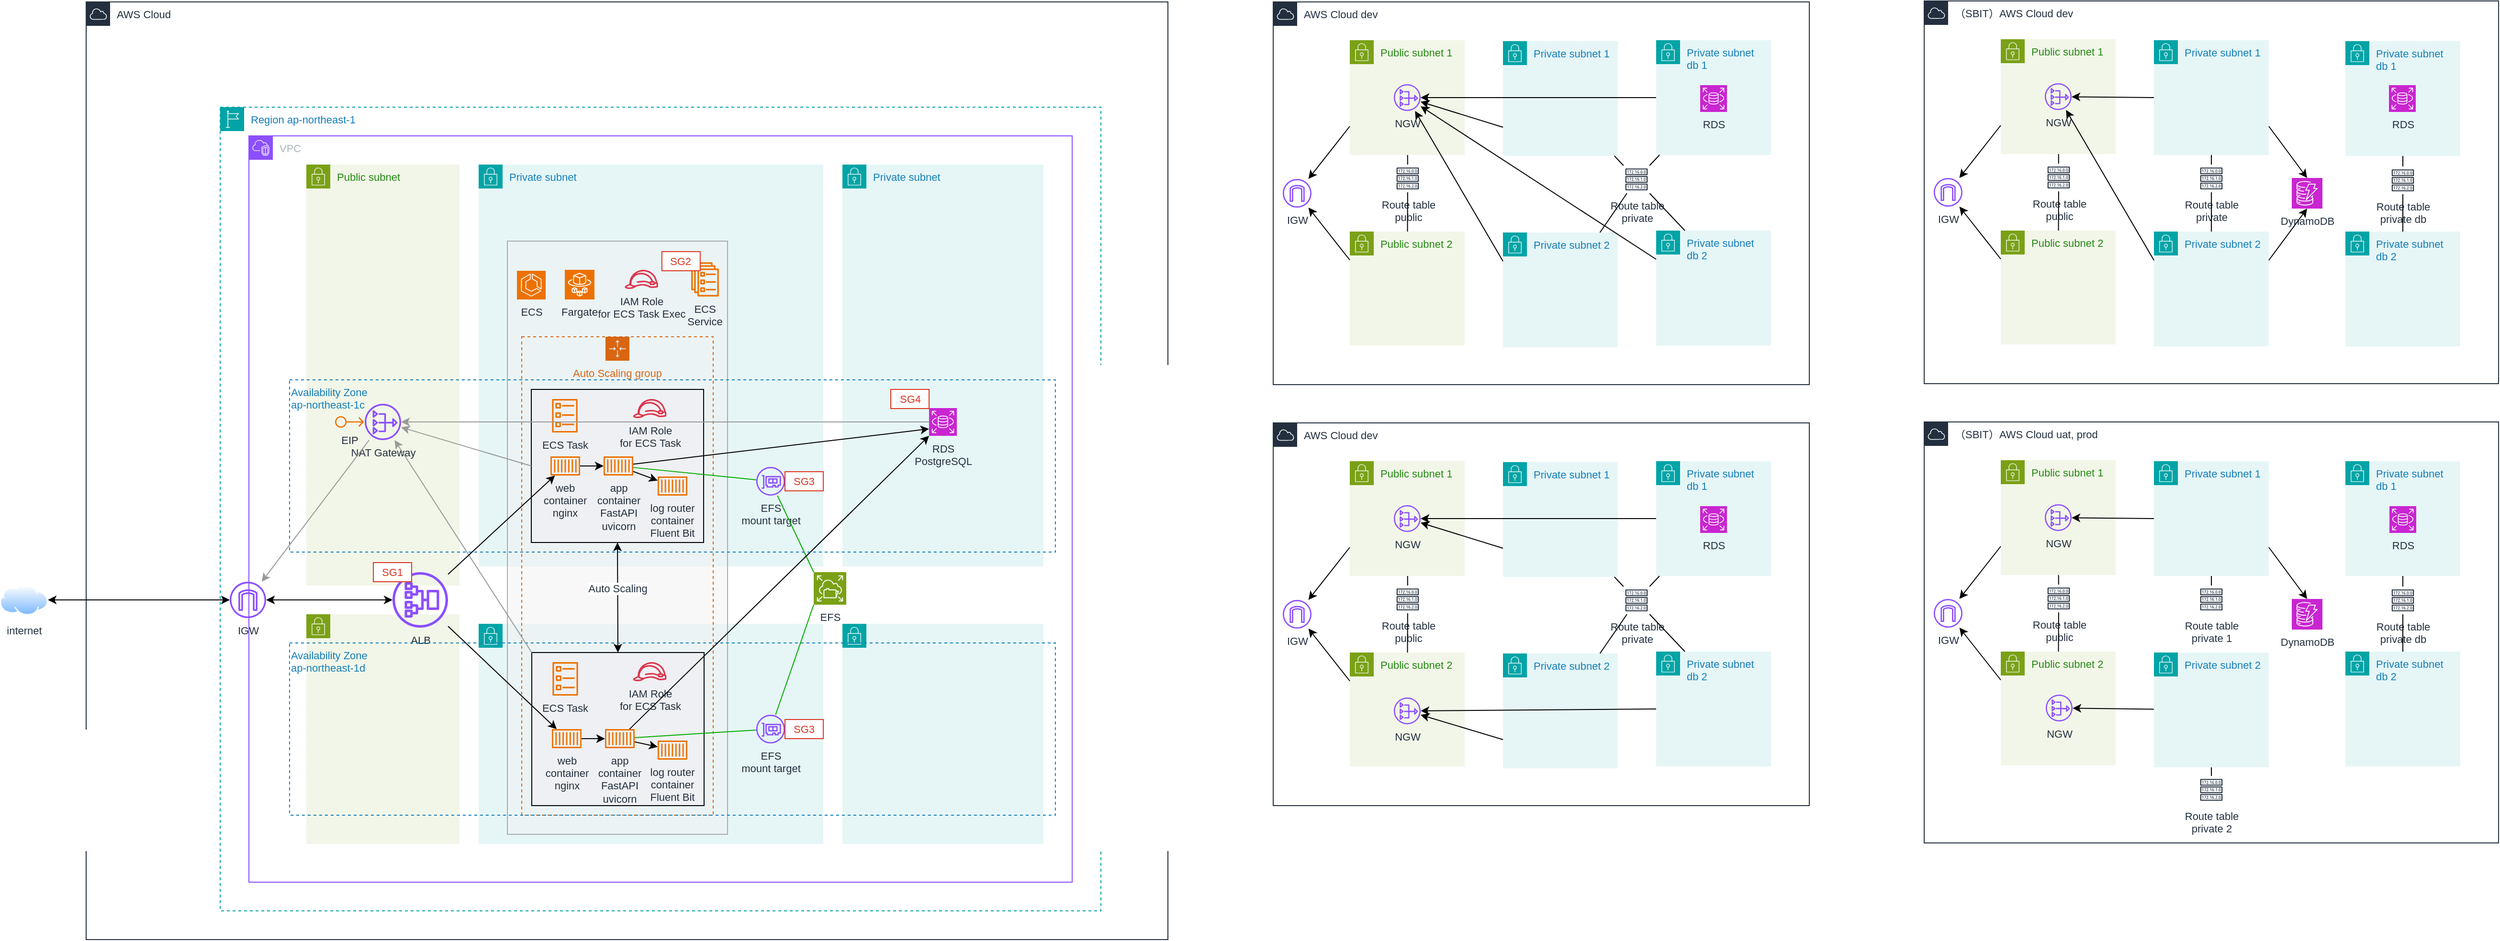 <mxfile version="22.1.16" type="device" pages="2">
  <diagram id="4RxsYmexvTnRw6DyiLle" name="architecture">
    <mxGraphModel dx="2817" dy="2186" grid="1" gridSize="10" guides="1" tooltips="1" connect="1" arrows="1" fold="1" page="1" pageScale="1" pageWidth="850" pageHeight="1100" math="0" shadow="0">
      <root>
        <mxCell id="0" />
        <mxCell id="1" parent="0" />
        <mxCell id="sc8z11LSSwllU8Mp4BTn-86" value="" style="points=[[0,0],[0.25,0],[0.5,0],[0.75,0],[1,0],[1,0.25],[1,0.5],[1,0.75],[1,1],[0.75,1],[0.5,1],[0.25,1],[0,1],[0,0.75],[0,0.5],[0,0.25]];outlineConnect=0;gradientColor=none;html=1;whiteSpace=wrap;fontSize=11;fontStyle=0;container=0;pointerEvents=0;collapsible=0;recursiveResize=0;shape=mxgraph.aws4.group;grIcon=mxgraph.aws4.group_security_group;grStroke=0;strokeColor=#00A4A6;fillColor=#E6F6F7;verticalAlign=top;align=left;spacingLeft=30;fontColor=#147EBA;dashed=0;expand=0;" vertex="1" parent="1">
          <mxGeometry x="490" y="570" width="360" height="230" as="geometry" />
        </mxCell>
        <mxCell id="sc8z11LSSwllU8Mp4BTn-7" value="Private subnet" style="points=[[0,0],[0.25,0],[0.5,0],[0.75,0],[1,0],[1,0.25],[1,0.5],[1,0.75],[1,1],[0.75,1],[0.5,1],[0.25,1],[0,1],[0,0.75],[0,0.5],[0,0.25]];outlineConnect=0;gradientColor=none;html=1;whiteSpace=wrap;fontSize=11;fontStyle=0;container=0;pointerEvents=0;collapsible=0;recursiveResize=0;shape=mxgraph.aws4.group;grIcon=mxgraph.aws4.group_security_group;grStroke=0;strokeColor=#00A4A6;fillColor=#E6F6F7;verticalAlign=top;align=left;spacingLeft=30;fontColor=#147EBA;dashed=0;expand=0;" vertex="1" parent="1">
          <mxGeometry x="870" y="90" width="210" height="420" as="geometry" />
        </mxCell>
        <mxCell id="sc8z11LSSwllU8Mp4BTn-6" value="Private subnet" style="points=[[0,0],[0.25,0],[0.5,0],[0.75,0],[1,0],[1,0.25],[1,0.5],[1,0.75],[1,1],[0.75,1],[0.5,1],[0.25,1],[0,1],[0,0.75],[0,0.5],[0,0.25]];outlineConnect=0;gradientColor=none;html=1;whiteSpace=wrap;fontSize=11;fontStyle=0;container=0;pointerEvents=0;collapsible=0;recursiveResize=0;shape=mxgraph.aws4.group;grIcon=mxgraph.aws4.group_security_group;grStroke=0;strokeColor=#00A4A6;fillColor=#E6F6F7;verticalAlign=top;align=left;spacingLeft=30;fontColor=#147EBA;dashed=0;expand=0;" vertex="1" parent="1">
          <mxGeometry x="490" y="90" width="360" height="420" as="geometry" />
        </mxCell>
        <mxCell id="sc8z11LSSwllU8Mp4BTn-4" value="VPC" style="points=[[0,0],[0.25,0],[0.5,0],[0.75,0],[1,0],[1,0.25],[1,0.5],[1,0.75],[1,1],[0.75,1],[0.5,1],[0.25,1],[0,1],[0,0.75],[0,0.5],[0,0.25]];outlineConnect=0;gradientColor=none;html=1;whiteSpace=wrap;fontSize=11;fontStyle=0;container=0;pointerEvents=0;collapsible=0;recursiveResize=0;shape=mxgraph.aws4.group;grIcon=mxgraph.aws4.group_vpc2;strokeColor=#8C4FFF;fillColor=none;verticalAlign=top;align=left;spacingLeft=30;fontColor=#AAB7B8;dashed=0;expand=0;" vertex="1" parent="1">
          <mxGeometry x="250" y="60" width="860" height="780" as="geometry" />
        </mxCell>
        <mxCell id="sc8z11LSSwllU8Mp4BTn-3" value="AWS Cloud" style="points=[[0,0],[0.25,0],[0.5,0],[0.75,0],[1,0],[1,0.25],[1,0.5],[1,0.75],[1,1],[0.75,1],[0.5,1],[0.25,1],[0,1],[0,0.75],[0,0.5],[0,0.25]];outlineConnect=0;gradientColor=none;html=1;whiteSpace=wrap;fontSize=11;fontStyle=0;container=0;pointerEvents=0;collapsible=0;recursiveResize=0;shape=mxgraph.aws4.group;grIcon=mxgraph.aws4.group_aws_cloud;strokeColor=#232F3E;fillColor=none;verticalAlign=top;align=left;spacingLeft=30;fontColor=#232F3E;dashed=0;expand=0;" vertex="1" parent="1">
          <mxGeometry x="80" y="-80" width="1130" height="980" as="geometry" />
        </mxCell>
        <mxCell id="sc8z11LSSwllU8Mp4BTn-85" value="Region ap-northeast-1" style="points=[[0,0],[0.25,0],[0.5,0],[0.75,0],[1,0],[1,0.25],[1,0.5],[1,0.75],[1,1],[0.75,1],[0.5,1],[0.25,1],[0,1],[0,0.75],[0,0.5],[0,0.25]];outlineConnect=0;gradientColor=none;html=1;whiteSpace=wrap;fontSize=11;fontStyle=0;container=0;pointerEvents=0;collapsible=0;recursiveResize=0;shape=mxgraph.aws4.group;grIcon=mxgraph.aws4.group_region;strokeColor=#00A4A6;fillColor=none;verticalAlign=top;align=left;spacingLeft=30;fontColor=#147EBA;dashed=1;sketch=0;fontFamily=Helvetica;" vertex="1" parent="1">
          <mxGeometry x="220" y="30" width="920" height="840" as="geometry" />
        </mxCell>
        <mxCell id="sc8z11LSSwllU8Mp4BTn-58" value="" style="fillColor=#F1F1F1;strokeColor=#666666;dashed=0;verticalAlign=top;fontStyle=0;fontColor=#333333;whiteSpace=wrap;html=1;container=0;fontSize=11;expand=0;opacity=50;" vertex="1" parent="1">
          <mxGeometry x="520" y="170" width="230" height="620" as="geometry" />
        </mxCell>
        <mxCell id="sc8z11LSSwllU8Mp4BTn-56" value="IAM Role&lt;br style=&quot;font-size: 11px;&quot;&gt;for ECS Task Exec" style="sketch=0;outlineConnect=0;fontColor=#232F3E;gradientColor=none;fillColor=#DD344C;strokeColor=none;dashed=0;verticalLabelPosition=bottom;verticalAlign=top;align=center;html=1;fontSize=11;fontStyle=0;aspect=fixed;pointerEvents=1;shape=mxgraph.aws4.role;fontFamily=Helvetica;container=0;" vertex="1" parent="1">
          <mxGeometry x="642.28" y="200" width="35.45" height="20" as="geometry" />
        </mxCell>
        <mxCell id="sc8z11LSSwllU8Mp4BTn-57" value="Fargate" style="sketch=0;points=[[0,0,0],[0.25,0,0],[0.5,0,0],[0.75,0,0],[1,0,0],[0,1,0],[0.25,1,0],[0.5,1,0],[0.75,1,0],[1,1,0],[0,0.25,0],[0,0.5,0],[0,0.75,0],[1,0.25,0],[1,0.5,0],[1,0.75,0]];outlineConnect=0;fontColor=#232F3E;fillColor=#ED7100;strokeColor=#ffffff;dashed=0;verticalLabelPosition=bottom;verticalAlign=top;align=center;html=1;fontSize=11;fontStyle=0;aspect=fixed;shape=mxgraph.aws4.resourceIcon;resIcon=mxgraph.aws4.fargate;fontFamily=Helvetica;container=0;" vertex="1" parent="1">
          <mxGeometry x="580" y="200" width="30.97" height="30.97" as="geometry" />
        </mxCell>
        <mxCell id="sc8z11LSSwllU8Mp4BTn-59" value="ECS" style="sketch=0;points=[[0,0,0],[0.25,0,0],[0.5,0,0],[0.75,0,0],[1,0,0],[0,1,0],[0.25,1,0],[0.5,1,0],[0.75,1,0],[1,1,0],[0,0.25,0],[0,0.5,0],[0,0.75,0],[1,0.25,0],[1,0.5,0],[1,0.75,0]];outlineConnect=0;fontColor=#232F3E;fillColor=#ED7100;strokeColor=#ffffff;dashed=0;verticalLabelPosition=bottom;verticalAlign=top;align=center;html=1;fontSize=11;fontStyle=0;aspect=fixed;shape=mxgraph.aws4.resourceIcon;resIcon=mxgraph.aws4.ecs;fontFamily=Helvetica;container=0;" vertex="1" parent="1">
          <mxGeometry x="530" y="200.97" width="30" height="30" as="geometry" />
        </mxCell>
        <mxCell id="sc8z11LSSwllU8Mp4BTn-13" value="Auto Scaling group" style="points=[[0,0],[0.25,0],[0.5,0],[0.75,0],[1,0],[1,0.25],[1,0.5],[1,0.75],[1,1],[0.75,1],[0.5,1],[0.25,1],[0,1],[0,0.75],[0,0.5],[0,0.25]];outlineConnect=0;gradientColor=none;html=1;whiteSpace=wrap;fontSize=11;fontStyle=0;container=0;pointerEvents=0;collapsible=0;recursiveResize=0;shape=mxgraph.aws4.groupCenter;grIcon=mxgraph.aws4.group_auto_scaling_group;grStroke=1;strokeColor=#D86613;fillColor=none;verticalAlign=top;align=center;fontColor=#D86613;dashed=1;spacingTop=25;editable=1;movable=1;resizable=1;rotatable=1;deletable=1;locked=0;connectable=1;expand=0;" vertex="1" parent="1">
          <mxGeometry x="535" y="270" width="200" height="500" as="geometry" />
        </mxCell>
        <mxCell id="sc8z11LSSwllU8Mp4BTn-53" value="ECS&lt;br style=&quot;font-size: 11px;&quot;&gt;Service" style="sketch=0;outlineConnect=0;fontColor=#232F3E;gradientColor=none;fillColor=#ED7100;strokeColor=none;dashed=0;verticalLabelPosition=bottom;verticalAlign=top;align=center;html=1;fontSize=11;fontStyle=0;aspect=fixed;pointerEvents=1;shape=mxgraph.aws4.ecs_service;fontFamily=Helvetica;container=0;" vertex="1" parent="1">
          <mxGeometry x="711.97" y="192.16" width="29" height="35.69" as="geometry" />
        </mxCell>
        <mxCell id="sc8z11LSSwllU8Mp4BTn-24" value="" style="fillColor=#EFF0F3;strokeColor=default;dashed=0;verticalAlign=top;fontStyle=0;fontColor=#232F3D;whiteSpace=wrap;html=1;container=0;fontSize=11;expand=0;" vertex="1" parent="1">
          <mxGeometry x="545" y="325" width="180" height="160" as="geometry" />
        </mxCell>
        <mxCell id="sc8z11LSSwllU8Mp4BTn-20" value="app&lt;br style=&quot;font-size: 11px;&quot;&gt;container&lt;br style=&quot;font-size: 11px;&quot;&gt;FastAPI&lt;br style=&quot;font-size: 11px;&quot;&gt;uvicorn" style="sketch=0;outlineConnect=0;fontColor=#232F3E;gradientColor=none;fillColor=#ED7100;strokeColor=none;dashed=0;verticalLabelPosition=bottom;verticalAlign=top;align=center;html=1;fontSize=11;fontStyle=0;aspect=fixed;pointerEvents=1;shape=mxgraph.aws4.container_1;container=0;" vertex="1" parent="1">
          <mxGeometry x="620.48" y="395" width="30.97" height="20" as="geometry" />
        </mxCell>
        <mxCell id="sc8z11LSSwllU8Mp4BTn-21" value="log router&lt;br style=&quot;font-size: 11px;&quot;&gt;container&lt;br style=&quot;font-size: 11px;&quot;&gt;Fluent Bit" style="sketch=0;outlineConnect=0;fontColor=#232F3E;gradientColor=none;fillColor=#ED7100;strokeColor=none;dashed=0;verticalLabelPosition=bottom;verticalAlign=top;align=center;html=1;fontSize=11;fontStyle=0;aspect=fixed;pointerEvents=1;shape=mxgraph.aws4.container_1;container=0;" vertex="1" parent="1">
          <mxGeometry x="676.98" y="416" width="30.97" height="20" as="geometry" />
        </mxCell>
        <mxCell id="sc8z11LSSwllU8Mp4BTn-22" value="" style="endArrow=classic;html=1;rounded=0;fontSize=11;" edge="1" parent="1" source="sc8z11LSSwllU8Mp4BTn-19" target="sc8z11LSSwllU8Mp4BTn-20">
          <mxGeometry width="50" height="50" relative="1" as="geometry">
            <mxPoint x="795" y="865" as="sourcePoint" />
            <mxPoint x="845" y="815" as="targetPoint" />
          </mxGeometry>
        </mxCell>
        <mxCell id="sc8z11LSSwllU8Mp4BTn-23" value="" style="endArrow=classic;html=1;rounded=0;fontSize=11;" edge="1" parent="1" source="sc8z11LSSwllU8Mp4BTn-20" target="sc8z11LSSwllU8Mp4BTn-21">
          <mxGeometry width="50" height="50" relative="1" as="geometry">
            <mxPoint x="583" y="431" as="sourcePoint" />
            <mxPoint x="630" y="431" as="targetPoint" />
          </mxGeometry>
        </mxCell>
        <mxCell id="sc8z11LSSwllU8Mp4BTn-19" value="web&lt;br style=&quot;font-size: 11px;&quot;&gt;container&lt;br style=&quot;font-size: 11px;&quot;&gt;nginx" style="sketch=0;outlineConnect=0;fontColor=#232F3E;gradientColor=none;fillColor=#ED7100;strokeColor=none;dashed=0;verticalLabelPosition=bottom;verticalAlign=top;align=center;html=1;fontSize=11;fontStyle=0;aspect=fixed;pointerEvents=1;shape=mxgraph.aws4.container_1;container=0;" vertex="1" parent="1">
          <mxGeometry x="565" y="395" width="30.97" height="20" as="geometry" />
        </mxCell>
        <mxCell id="sc8z11LSSwllU8Mp4BTn-54" value="ECS Task" style="sketch=0;outlineConnect=0;fontColor=#232F3E;gradientColor=none;fillColor=#ED7100;strokeColor=none;dashed=0;verticalLabelPosition=bottom;verticalAlign=top;align=center;html=1;fontSize=11;fontStyle=0;aspect=fixed;pointerEvents=1;shape=mxgraph.aws4.ecs_task;fontFamily=Helvetica;container=0;" vertex="1" parent="1">
          <mxGeometry x="566.5" y="335" width="27" height="35.03" as="geometry" />
        </mxCell>
        <mxCell id="sc8z11LSSwllU8Mp4BTn-55" value="IAM Role&lt;br style=&quot;font-size: 11px;&quot;&gt;for ECS Task" style="sketch=0;outlineConnect=0;fontColor=#232F3E;gradientColor=none;fillColor=#DD344C;strokeColor=none;dashed=0;verticalLabelPosition=bottom;verticalAlign=top;align=center;html=1;fontSize=11;fontStyle=0;aspect=fixed;pointerEvents=1;shape=mxgraph.aws4.role;fontFamily=Helvetica;container=0;" vertex="1" parent="1">
          <mxGeometry x="650.97" y="335" width="35.45" height="20" as="geometry" />
        </mxCell>
        <mxCell id="sc8z11LSSwllU8Mp4BTn-91" value="" style="fillColor=#EFF0F3;strokeColor=default;dashed=0;verticalAlign=top;fontStyle=0;fontColor=#232F3D;whiteSpace=wrap;html=1;container=0;fontSize=11;" vertex="1" parent="1">
          <mxGeometry x="545.48" y="600" width="180" height="160" as="geometry" />
        </mxCell>
        <mxCell id="sc8z11LSSwllU8Mp4BTn-33" value="" style="endArrow=classic;startArrow=classic;html=1;rounded=0;entryX=0.5;entryY=1;entryDx=0;entryDy=0;fontSize=11;exitX=0.5;exitY=0;exitDx=0;exitDy=0;" edge="1" parent="1" source="sc8z11LSSwllU8Mp4BTn-91" target="sc8z11LSSwllU8Mp4BTn-24">
          <mxGeometry width="50" height="50" relative="1" as="geometry">
            <mxPoint x="635" y="590" as="sourcePoint" />
            <mxPoint x="905" y="525" as="targetPoint" />
          </mxGeometry>
        </mxCell>
        <mxCell id="sc8z11LSSwllU8Mp4BTn-60" value="Auto Scaling" style="edgeLabel;html=1;align=center;verticalAlign=middle;resizable=0;points=[];fontSize=11;fontFamily=Helvetica;fontColor=#232F3E;container=0;" vertex="1" connectable="0" parent="sc8z11LSSwllU8Mp4BTn-33">
          <mxGeometry x="-0.029" relative="1" as="geometry">
            <mxPoint y="-11" as="offset" />
          </mxGeometry>
        </mxCell>
        <mxCell id="sc8z11LSSwllU8Mp4BTn-92" value="app&lt;br style=&quot;font-size: 11px;&quot;&gt;container&lt;br style=&quot;font-size: 11px;&quot;&gt;FastAPI&lt;br style=&quot;font-size: 11px;&quot;&gt;uvicorn" style="sketch=0;outlineConnect=0;fontColor=#232F3E;gradientColor=none;fillColor=#ED7100;strokeColor=none;dashed=0;verticalLabelPosition=bottom;verticalAlign=top;align=center;html=1;fontSize=11;fontStyle=0;aspect=fixed;pointerEvents=1;shape=mxgraph.aws4.container_1;container=0;" vertex="1" parent="1">
          <mxGeometry x="621.98" y="680" width="30.97" height="20" as="geometry" />
        </mxCell>
        <mxCell id="sc8z11LSSwllU8Mp4BTn-93" value="log router&lt;br style=&quot;font-size: 11px;&quot;&gt;container&lt;br style=&quot;font-size: 11px;&quot;&gt;Fluent Bit" style="sketch=0;outlineConnect=0;fontColor=#232F3E;gradientColor=none;fillColor=#ED7100;strokeColor=none;dashed=0;verticalLabelPosition=bottom;verticalAlign=top;align=center;html=1;fontSize=11;fontStyle=0;aspect=fixed;pointerEvents=1;shape=mxgraph.aws4.container_1;container=0;" vertex="1" parent="1">
          <mxGeometry x="676.98" y="692" width="30.97" height="20" as="geometry" />
        </mxCell>
        <mxCell id="sc8z11LSSwllU8Mp4BTn-94" value="" style="endArrow=classic;html=1;rounded=0;fontSize=11;" edge="1" parent="1" source="sc8z11LSSwllU8Mp4BTn-96" target="sc8z11LSSwllU8Mp4BTn-92">
          <mxGeometry width="50" height="50" relative="1" as="geometry">
            <mxPoint x="796.98" y="1140" as="sourcePoint" />
            <mxPoint x="846.98" y="1090" as="targetPoint" />
          </mxGeometry>
        </mxCell>
        <mxCell id="sc8z11LSSwllU8Mp4BTn-95" value="" style="endArrow=classic;html=1;rounded=0;fontSize=11;" edge="1" parent="1" source="sc8z11LSSwllU8Mp4BTn-92" target="sc8z11LSSwllU8Mp4BTn-93">
          <mxGeometry width="50" height="50" relative="1" as="geometry">
            <mxPoint x="584.98" y="706" as="sourcePoint" />
            <mxPoint x="631.98" y="706" as="targetPoint" />
          </mxGeometry>
        </mxCell>
        <mxCell id="sc8z11LSSwllU8Mp4BTn-96" value="web&lt;br style=&quot;font-size: 11px;&quot;&gt;container&lt;br style=&quot;font-size: 11px;&quot;&gt;nginx" style="sketch=0;outlineConnect=0;fontColor=#232F3E;gradientColor=none;fillColor=#ED7100;strokeColor=none;dashed=0;verticalLabelPosition=bottom;verticalAlign=top;align=center;html=1;fontSize=11;fontStyle=0;aspect=fixed;pointerEvents=1;shape=mxgraph.aws4.container_1;container=0;" vertex="1" parent="1">
          <mxGeometry x="566.5" y="680" width="30.97" height="20" as="geometry" />
        </mxCell>
        <mxCell id="sc8z11LSSwllU8Mp4BTn-97" value="ECS Task" style="sketch=0;outlineConnect=0;fontColor=#232F3E;gradientColor=none;fillColor=#ED7100;strokeColor=none;dashed=0;verticalLabelPosition=bottom;verticalAlign=top;align=center;html=1;fontSize=11;fontStyle=0;aspect=fixed;pointerEvents=1;shape=mxgraph.aws4.ecs_task;fontFamily=Helvetica;container=0;" vertex="1" parent="1">
          <mxGeometry x="566.98" y="610" width="27" height="35.03" as="geometry" />
        </mxCell>
        <mxCell id="sc8z11LSSwllU8Mp4BTn-98" value="IAM Role&lt;br style=&quot;font-size: 11px;&quot;&gt;for ECS Task" style="sketch=0;outlineConnect=0;fontColor=#232F3E;gradientColor=none;fillColor=#DD344C;strokeColor=none;dashed=0;verticalLabelPosition=bottom;verticalAlign=top;align=center;html=1;fontSize=11;fontStyle=0;aspect=fixed;pointerEvents=1;shape=mxgraph.aws4.role;fontFamily=Helvetica;container=0;" vertex="1" parent="1">
          <mxGeometry x="650.97" y="610" width="35.45" height="20" as="geometry" />
        </mxCell>
        <mxCell id="sc8z11LSSwllU8Mp4BTn-104" value="SG2" style="fillColor=default;strokeColor=#DD3522;verticalAlign=middle;fontStyle=0;fontColor=#DD3522;whiteSpace=wrap;html=1;dashed=0;sketch=0;align=center;fontFamily=Helvetica;fontSize=11;container=0;" vertex="1" parent="1">
          <mxGeometry x="681.42" y="180.97" width="40" height="20" as="geometry" />
        </mxCell>
        <mxCell id="sc8z11LSSwllU8Mp4BTn-114" value="" style="endArrow=none;html=1;rounded=0;fontFamily=Helvetica;fontSize=11;fontColor=#232F3E;strokeColor=#03AD00;" edge="1" parent="1" source="sc8z11LSSwllU8Mp4BTn-20" target="sc8z11LSSwllU8Mp4BTn-106">
          <mxGeometry width="50" height="50" relative="1" as="geometry">
            <mxPoint x="730" y="390" as="sourcePoint" />
            <mxPoint x="780" y="340" as="targetPoint" />
          </mxGeometry>
        </mxCell>
        <mxCell id="sc8z11LSSwllU8Mp4BTn-117" value="" style="endArrow=none;html=1;rounded=0;fontFamily=Helvetica;fontSize=11;fontColor=#232F3E;strokeColor=#03AD00;" edge="1" parent="1" source="sc8z11LSSwllU8Mp4BTn-92" target="sc8z11LSSwllU8Mp4BTn-107">
          <mxGeometry width="50" height="50" relative="1" as="geometry">
            <mxPoint x="805" y="620" as="sourcePoint" />
            <mxPoint x="840" y="570" as="targetPoint" />
          </mxGeometry>
        </mxCell>
        <mxCell id="sc8z11LSSwllU8Mp4BTn-5" value="Public subnet" style="points=[[0,0],[0.25,0],[0.5,0],[0.75,0],[1,0],[1,0.25],[1,0.5],[1,0.75],[1,1],[0.75,1],[0.5,1],[0.25,1],[0,1],[0,0.75],[0,0.5],[0,0.25]];outlineConnect=0;gradientColor=none;html=1;whiteSpace=wrap;fontSize=11;fontStyle=0;container=0;pointerEvents=0;collapsible=0;recursiveResize=0;shape=mxgraph.aws4.group;grIcon=mxgraph.aws4.group_security_group;grStroke=0;strokeColor=#7AA116;fillColor=#F2F6E8;verticalAlign=top;align=left;spacingLeft=30;fontColor=#248814;dashed=0;expand=0;" vertex="1" parent="1">
          <mxGeometry x="310" y="90" width="160" height="440" as="geometry" />
        </mxCell>
        <mxCell id="sc8z11LSSwllU8Mp4BTn-87" value="" style="points=[[0,0],[0.25,0],[0.5,0],[0.75,0],[1,0],[1,0.25],[1,0.5],[1,0.75],[1,1],[0.75,1],[0.5,1],[0.25,1],[0,1],[0,0.75],[0,0.5],[0,0.25]];outlineConnect=0;gradientColor=none;html=1;whiteSpace=wrap;fontSize=11;fontStyle=0;container=0;pointerEvents=0;collapsible=0;recursiveResize=0;shape=mxgraph.aws4.group;grIcon=mxgraph.aws4.group_security_group;grStroke=0;strokeColor=#00A4A6;fillColor=#E6F6F7;verticalAlign=top;align=left;spacingLeft=30;fontColor=#147EBA;dashed=0;expand=0;" vertex="1" parent="1">
          <mxGeometry x="870" y="570" width="210" height="230" as="geometry" />
        </mxCell>
        <mxCell id="sc8z11LSSwllU8Mp4BTn-14" value="IGW" style="sketch=0;outlineConnect=0;fontColor=#232F3E;gradientColor=none;fillColor=#8C4FFF;strokeColor=none;dashed=0;verticalLabelPosition=bottom;verticalAlign=top;align=center;html=1;fontSize=11;fontStyle=0;aspect=fixed;pointerEvents=1;shape=mxgraph.aws4.internet_gateway;container=0;" vertex="1" parent="1">
          <mxGeometry x="230" y="526" width="38" height="38" as="geometry" />
        </mxCell>
        <mxCell id="sc8z11LSSwllU8Mp4BTn-37" value="" style="endArrow=classic;startArrow=classic;html=1;rounded=0;fontSize=11;" edge="1" parent="1" source="sc8z11LSSwllU8Mp4BTn-14" target="sc8z11LSSwllU8Mp4BTn-36">
          <mxGeometry width="50" height="50" relative="1" as="geometry">
            <mxPoint x="660" y="430" as="sourcePoint" />
            <mxPoint x="710" y="380" as="targetPoint" />
          </mxGeometry>
        </mxCell>
        <mxCell id="sc8z11LSSwllU8Mp4BTn-88" value="" style="points=[[0,0],[0.25,0],[0.5,0],[0.75,0],[1,0],[1,0.25],[1,0.5],[1,0.75],[1,1],[0.75,1],[0.5,1],[0.25,1],[0,1],[0,0.75],[0,0.5],[0,0.25]];outlineConnect=0;gradientColor=none;html=1;whiteSpace=wrap;fontSize=11;fontStyle=0;container=0;pointerEvents=0;collapsible=0;recursiveResize=0;shape=mxgraph.aws4.group;grIcon=mxgraph.aws4.group_security_group;grStroke=0;strokeColor=#7AA116;fillColor=#F2F6E8;verticalAlign=top;align=left;spacingLeft=30;fontColor=#248814;dashed=0;expand=0;" vertex="1" parent="1">
          <mxGeometry x="310" y="560" width="160" height="240" as="geometry" />
        </mxCell>
        <mxCell id="sc8z11LSSwllU8Mp4BTn-36" value="ALB" style="sketch=0;outlineConnect=0;fontColor=#232F3E;gradientColor=none;fillColor=#8C4FFF;strokeColor=none;dashed=0;verticalLabelPosition=bottom;verticalAlign=top;align=center;html=1;fontSize=11;fontStyle=0;aspect=fixed;pointerEvents=1;shape=mxgraph.aws4.application_load_balancer;container=0;direction=south;" vertex="1" parent="1">
          <mxGeometry x="400" y="516" width="58" height="58" as="geometry" />
        </mxCell>
        <mxCell id="sc8z11LSSwllU8Mp4BTn-89" value="Availability Zone&lt;br style=&quot;font-size: 11px;&quot;&gt;ap-northeast-1d" style="fillColor=none;strokeColor=#147EBA;dashed=1;verticalAlign=top;fontStyle=0;fontColor=#147EBA;whiteSpace=wrap;html=1;align=left;container=0;expand=0;fontSize=11;" vertex="1" parent="1">
          <mxGeometry x="292.46" y="590" width="800" height="180" as="geometry" />
        </mxCell>
        <mxCell id="sc8z11LSSwllU8Mp4BTn-103" value="NAT Gateway" style="sketch=0;outlineConnect=0;fontColor=#232F3E;gradientColor=none;fillColor=#8C4FFF;strokeColor=none;dashed=0;verticalLabelPosition=bottom;verticalAlign=top;align=center;html=1;fontSize=11;fontStyle=0;aspect=fixed;pointerEvents=1;shape=mxgraph.aws4.nat_gateway;fontFamily=Helvetica;container=0;" vertex="1" parent="1">
          <mxGeometry x="371" y="340" width="38" height="38" as="geometry" />
        </mxCell>
        <mxCell id="sc8z11LSSwllU8Mp4BTn-81" value="SG1" style="fillColor=default;strokeColor=#DD3522;verticalAlign=middle;fontStyle=0;fontColor=#DD3522;whiteSpace=wrap;html=1;dashed=0;sketch=0;align=center;fontFamily=Helvetica;fontSize=11;container=0;" vertex="1" parent="1">
          <mxGeometry x="380" y="506" width="40" height="20" as="geometry" />
        </mxCell>
        <mxCell id="sc8z11LSSwllU8Mp4BTn-107" value="EFS&lt;br style=&quot;font-size: 11px;&quot;&gt;mount target" style="sketch=0;outlineConnect=0;fontColor=#232F3E;gradientColor=none;fillColor=#8C4FFF;strokeColor=none;dashed=0;verticalLabelPosition=bottom;verticalAlign=top;align=center;html=1;fontSize=11;fontStyle=0;aspect=fixed;pointerEvents=1;shape=mxgraph.aws4.elastic_network_interface;fontFamily=Helvetica;container=0;" vertex="1" parent="1">
          <mxGeometry x="780" y="665" width="30" height="30" as="geometry" />
        </mxCell>
        <mxCell id="sc8z11LSSwllU8Mp4BTn-108" value="EFS" style="sketch=0;points=[[0,0,0],[0.25,0,0],[0.5,0,0],[0.75,0,0],[1,0,0],[0,1,0],[0.25,1,0],[0.5,1,0],[0.75,1,0],[1,1,0],[0,0.25,0],[0,0.5,0],[0,0.75,0],[1,0.25,0],[1,0.5,0],[1,0.75,0]];outlineConnect=0;fontColor=#232F3E;fillColor=#7AA116;strokeColor=#ffffff;dashed=0;verticalLabelPosition=bottom;verticalAlign=top;align=center;html=1;fontSize=11;fontStyle=0;aspect=fixed;shape=mxgraph.aws4.resourceIcon;resIcon=mxgraph.aws4.elastic_file_system;fontFamily=Helvetica;container=0;" vertex="1" parent="1">
          <mxGeometry x="840" y="516" width="34" height="34" as="geometry" />
        </mxCell>
        <mxCell id="sc8z11LSSwllU8Mp4BTn-106" value="EFS&lt;br style=&quot;font-size: 11px;&quot;&gt;mount target" style="sketch=0;outlineConnect=0;fontColor=#232F3E;gradientColor=none;fillColor=#8C4FFF;strokeColor=none;dashed=0;verticalLabelPosition=bottom;verticalAlign=top;align=center;html=1;fontSize=11;fontStyle=0;aspect=fixed;pointerEvents=1;shape=mxgraph.aws4.elastic_network_interface;fontFamily=Helvetica;container=0;" vertex="1" parent="1">
          <mxGeometry x="780" y="406" width="30" height="30" as="geometry" />
        </mxCell>
        <mxCell id="sc8z11LSSwllU8Mp4BTn-115" value="" style="endArrow=none;html=1;rounded=0;fontFamily=Helvetica;fontSize=11;fontColor=#232F3E;strokeColor=#03AD00;entryX=0;entryY=0;entryDx=0;entryDy=0;entryPerimeter=0;" edge="1" parent="1" source="sc8z11LSSwllU8Mp4BTn-106" target="sc8z11LSSwllU8Mp4BTn-108">
          <mxGeometry width="50" height="50" relative="1" as="geometry">
            <mxPoint x="656" y="430" as="sourcePoint" />
            <mxPoint x="780" y="470" as="targetPoint" />
          </mxGeometry>
        </mxCell>
        <mxCell id="sc8z11LSSwllU8Mp4BTn-116" value="" style="endArrow=none;html=1;rounded=0;fontFamily=Helvetica;fontSize=11;fontColor=#232F3E;strokeColor=#03AD00;entryX=0;entryY=1;entryDx=0;entryDy=0;entryPerimeter=0;" edge="1" parent="1" source="sc8z11LSSwllU8Mp4BTn-107" target="sc8z11LSSwllU8Mp4BTn-108">
          <mxGeometry width="50" height="50" relative="1" as="geometry">
            <mxPoint x="806" y="490" as="sourcePoint" />
            <mxPoint x="840" y="536" as="targetPoint" />
          </mxGeometry>
        </mxCell>
        <mxCell id="sc8z11LSSwllU8Mp4BTn-118" value="SG3" style="fillColor=default;strokeColor=#DD3522;verticalAlign=middle;fontStyle=0;fontColor=#DD3522;whiteSpace=wrap;html=1;dashed=0;sketch=0;align=center;fontFamily=Helvetica;fontSize=11;container=0;" vertex="1" parent="1">
          <mxGeometry x="810.0" y="411" width="40" height="20" as="geometry" />
        </mxCell>
        <mxCell id="sc8z11LSSwllU8Mp4BTn-119" value="SG3" style="fillColor=default;strokeColor=#DD3522;verticalAlign=middle;fontStyle=0;fontColor=#DD3522;whiteSpace=wrap;html=1;dashed=0;sketch=0;align=center;fontFamily=Helvetica;fontSize=11;container=0;" vertex="1" parent="1">
          <mxGeometry x="810.0" y="670" width="40" height="20" as="geometry" />
        </mxCell>
        <mxCell id="sc8z11LSSwllU8Mp4BTn-120" value="RDS&lt;br style=&quot;font-size: 11px;&quot;&gt;PostgreSQL" style="sketch=0;points=[[0,0,0],[0.25,0,0],[0.5,0,0],[0.75,0,0],[1,0,0],[0,1,0],[0.25,1,0],[0.5,1,0],[0.75,1,0],[1,1,0],[0,0.25,0],[0,0.5,0],[0,0.75,0],[1,0.25,0],[1,0.5,0],[1,0.75,0]];outlineConnect=0;fontColor=#232F3E;fillColor=#C925D1;strokeColor=#ffffff;dashed=0;verticalLabelPosition=bottom;verticalAlign=top;align=center;html=1;fontSize=11;fontStyle=0;aspect=fixed;shape=mxgraph.aws4.resourceIcon;resIcon=mxgraph.aws4.rds;fontFamily=Helvetica;container=0;" vertex="1" parent="1">
          <mxGeometry x="960.5" y="344.5" width="29" height="29" as="geometry" />
        </mxCell>
        <mxCell id="sc8z11LSSwllU8Mp4BTn-125" value="" style="endArrow=classic;html=1;rounded=0;fontFamily=Helvetica;fontSize=11;fontColor=#232F3E;strokeColor=#999999;" edge="1" parent="1" source="sc8z11LSSwllU8Mp4BTn-103" target="sc8z11LSSwllU8Mp4BTn-14">
          <mxGeometry width="50" height="50" relative="1" as="geometry">
            <mxPoint x="550" y="415" as="sourcePoint" />
            <mxPoint x="419" y="427" as="targetPoint" />
          </mxGeometry>
        </mxCell>
        <mxCell id="sc8z11LSSwllU8Mp4BTn-126" value="" style="endArrow=classic;html=1;rounded=0;fontFamily=Helvetica;fontSize=11;fontColor=#232F3E;exitX=0;exitY=0.5;exitDx=0;exitDy=0;strokeColor=#999999;exitPerimeter=0;" edge="1" parent="1" source="sc8z11LSSwllU8Mp4BTn-120" target="sc8z11LSSwllU8Mp4BTn-103">
          <mxGeometry width="50" height="50" relative="1" as="geometry">
            <mxPoint x="550" y="415" as="sourcePoint" />
            <mxPoint x="419" y="392" as="targetPoint" />
          </mxGeometry>
        </mxCell>
        <mxCell id="sc8z11LSSwllU8Mp4BTn-121" value="" style="endArrow=classic;html=1;rounded=0;fontFamily=Helvetica;fontSize=11;fontColor=#232F3E;exitX=0;exitY=0.5;exitDx=0;exitDy=0;strokeColor=#999999;" edge="1" parent="1" source="sc8z11LSSwllU8Mp4BTn-24" target="sc8z11LSSwllU8Mp4BTn-103">
          <mxGeometry width="50" height="50" relative="1" as="geometry">
            <mxPoint x="530" y="540" as="sourcePoint" />
            <mxPoint x="580" y="490" as="targetPoint" />
          </mxGeometry>
        </mxCell>
        <mxCell id="sc8z11LSSwllU8Mp4BTn-122" value="" style="endArrow=classic;html=1;rounded=0;fontFamily=Helvetica;fontSize=11;fontColor=#232F3E;exitX=0;exitY=0;exitDx=0;exitDy=0;strokeColor=#999999;" edge="1" parent="1" source="sc8z11LSSwllU8Mp4BTn-91" target="sc8z11LSSwllU8Mp4BTn-103">
          <mxGeometry width="50" height="50" relative="1" as="geometry">
            <mxPoint x="550" y="415" as="sourcePoint" />
            <mxPoint x="419" y="427" as="targetPoint" />
          </mxGeometry>
        </mxCell>
        <mxCell id="sc8z11LSSwllU8Mp4BTn-101" value="" style="endArrow=classic;html=1;rounded=0;fontFamily=Helvetica;fontSize=11;fontColor=#232F3E;" edge="1" parent="1" source="sc8z11LSSwllU8Mp4BTn-36" target="sc8z11LSSwllU8Mp4BTn-19">
          <mxGeometry width="50" height="50" relative="1" as="geometry">
            <mxPoint x="570" y="580" as="sourcePoint" />
            <mxPoint x="620" y="530" as="targetPoint" />
          </mxGeometry>
        </mxCell>
        <mxCell id="sc8z11LSSwllU8Mp4BTn-102" value="" style="endArrow=classic;html=1;rounded=0;fontFamily=Helvetica;fontSize=11;fontColor=#232F3E;" edge="1" parent="1" source="sc8z11LSSwllU8Mp4BTn-36" target="sc8z11LSSwllU8Mp4BTn-96">
          <mxGeometry width="50" height="50" relative="1" as="geometry">
            <mxPoint x="470" y="590" as="sourcePoint" />
            <mxPoint x="586" y="502" as="targetPoint" />
          </mxGeometry>
        </mxCell>
        <mxCell id="sc8z11LSSwllU8Mp4BTn-129" value="SG4" style="fillColor=default;strokeColor=#DD3522;verticalAlign=middle;fontStyle=0;fontColor=#DD3522;whiteSpace=wrap;html=1;dashed=0;sketch=0;align=center;fontFamily=Helvetica;fontSize=11;container=0;" vertex="1" parent="1">
          <mxGeometry x="920.5" y="325" width="40" height="20" as="geometry" />
        </mxCell>
        <mxCell id="sc8z11LSSwllU8Mp4BTn-130" value="" style="endArrow=classic;html=1;rounded=0;fontFamily=Helvetica;fontSize=11;fontColor=#232F3E;entryX=0;entryY=0.75;entryDx=0;entryDy=0;entryPerimeter=0;" edge="1" parent="1" source="sc8z11LSSwllU8Mp4BTn-20" target="sc8z11LSSwllU8Mp4BTn-120">
          <mxGeometry width="50" height="50" relative="1" as="geometry">
            <mxPoint x="650" y="470" as="sourcePoint" />
            <mxPoint x="700" y="420" as="targetPoint" />
          </mxGeometry>
        </mxCell>
        <mxCell id="sc8z11LSSwllU8Mp4BTn-131" value="" style="endArrow=classic;html=1;rounded=0;fontFamily=Helvetica;fontSize=11;fontColor=#232F3E;entryX=0;entryY=1;entryDx=0;entryDy=0;entryPerimeter=0;" edge="1" parent="1" source="sc8z11LSSwllU8Mp4BTn-92" target="sc8z11LSSwllU8Mp4BTn-120">
          <mxGeometry width="50" height="50" relative="1" as="geometry">
            <mxPoint x="661" y="413" as="sourcePoint" />
            <mxPoint x="971" y="376" as="targetPoint" />
          </mxGeometry>
        </mxCell>
        <mxCell id="sc8z11LSSwllU8Mp4BTn-8" value="Availability Zone&lt;br style=&quot;font-size: 11px;&quot;&gt;ap-northeast-1c" style="fillColor=none;strokeColor=#147EBA;dashed=1;verticalAlign=top;fontStyle=0;fontColor=#147EBA;whiteSpace=wrap;html=1;align=left;container=0;expand=0;fontSize=11;" vertex="1" parent="1">
          <mxGeometry x="292.46" y="315" width="800" height="180" as="geometry" />
        </mxCell>
        <mxCell id="sc8z11LSSwllU8Mp4BTn-132" value="internet" style="image;aspect=fixed;perimeter=ellipsePerimeter;html=1;align=center;shadow=0;dashed=0;spacingTop=3;image=img/lib/active_directory/internet_cloud.svg;sketch=0;strokeColor=#ffffff;verticalAlign=top;fontFamily=Helvetica;fontSize=11;fontColor=#232F3E;fillColor=#ED7100;" vertex="1" parent="1">
          <mxGeometry x="-10" y="529.25" width="50" height="31.5" as="geometry" />
        </mxCell>
        <mxCell id="sc8z11LSSwllU8Mp4BTn-133" value="" style="endArrow=classic;startArrow=classic;html=1;rounded=0;fontFamily=Helvetica;fontSize=11;fontColor=#232F3E;exitX=1;exitY=0.5;exitDx=0;exitDy=0;" edge="1" parent="1" source="sc8z11LSSwllU8Mp4BTn-132" target="sc8z11LSSwllU8Mp4BTn-14">
          <mxGeometry width="50" height="50" relative="1" as="geometry">
            <mxPoint x="320" y="580" as="sourcePoint" />
            <mxPoint x="370" y="530" as="targetPoint" />
          </mxGeometry>
        </mxCell>
        <mxCell id="sc8z11LSSwllU8Mp4BTn-134" value="EIP" style="sketch=0;outlineConnect=0;fontColor=#232F3E;gradientColor=none;fillColor=#ED7100;strokeColor=none;dashed=0;verticalLabelPosition=bottom;verticalAlign=top;align=center;html=1;fontSize=11;fontStyle=0;aspect=fixed;pointerEvents=1;shape=mxgraph.aws4.elastic_ip_address;fontFamily=Helvetica;" vertex="1" parent="1">
          <mxGeometry x="340" y="352.75" width="30" height="12.5" as="geometry" />
        </mxCell>
        <mxCell id="sc8z11LSSwllU8Mp4BTn-141" value="AWS Cloud dev" style="points=[[0,0],[0.25,0],[0.5,0],[0.75,0],[1,0],[1,0.25],[1,0.5],[1,0.75],[1,1],[0.75,1],[0.5,1],[0.25,1],[0,1],[0,0.75],[0,0.5],[0,0.25]];outlineConnect=0;gradientColor=none;html=1;whiteSpace=wrap;fontSize=11;fontStyle=0;container=1;pointerEvents=0;collapsible=0;recursiveResize=0;shape=mxgraph.aws4.group;grIcon=mxgraph.aws4.group_aws_cloud;strokeColor=#232F3E;fillColor=none;verticalAlign=top;align=left;spacingLeft=30;fontColor=#232F3E;dashed=0;sketch=0;fontFamily=Helvetica;" vertex="1" parent="1">
          <mxGeometry x="1320" y="-80" width="560" height="400" as="geometry" />
        </mxCell>
        <mxCell id="sc8z11LSSwllU8Mp4BTn-135" value="Public subnet 1" style="points=[[0,0],[0.25,0],[0.5,0],[0.75,0],[1,0],[1,0.25],[1,0.5],[1,0.75],[1,1],[0.75,1],[0.5,1],[0.25,1],[0,1],[0,0.75],[0,0.5],[0,0.25]];outlineConnect=0;gradientColor=none;html=1;whiteSpace=wrap;fontSize=11;fontStyle=0;container=0;pointerEvents=0;collapsible=0;recursiveResize=0;shape=mxgraph.aws4.group;grIcon=mxgraph.aws4.group_security_group;grStroke=0;strokeColor=#7AA116;fillColor=#F2F6E8;verticalAlign=top;align=left;spacingLeft=30;fontColor=#248814;dashed=0;expand=0;" vertex="1" parent="sc8z11LSSwllU8Mp4BTn-141">
          <mxGeometry x="80" y="40" width="120" height="120" as="geometry" />
        </mxCell>
        <mxCell id="sc8z11LSSwllU8Mp4BTn-136" value="Public subnet 2" style="points=[[0,0],[0.25,0],[0.5,0],[0.75,0],[1,0],[1,0.25],[1,0.5],[1,0.75],[1,1],[0.75,1],[0.5,1],[0.25,1],[0,1],[0,0.75],[0,0.5],[0,0.25]];outlineConnect=0;gradientColor=none;html=1;whiteSpace=wrap;fontSize=11;fontStyle=0;container=0;pointerEvents=0;collapsible=0;recursiveResize=0;shape=mxgraph.aws4.group;grIcon=mxgraph.aws4.group_security_group;grStroke=0;strokeColor=#7AA116;fillColor=#F2F6E8;verticalAlign=top;align=left;spacingLeft=30;fontColor=#248814;dashed=0;expand=0;" vertex="1" parent="sc8z11LSSwllU8Mp4BTn-141">
          <mxGeometry x="80" y="240" width="120" height="119" as="geometry" />
        </mxCell>
        <mxCell id="sc8z11LSSwllU8Mp4BTn-150" value="NGW" style="sketch=0;outlineConnect=0;fontColor=#232F3E;gradientColor=none;fillColor=#8C4FFF;strokeColor=none;dashed=0;verticalLabelPosition=bottom;verticalAlign=top;align=center;html=1;fontSize=11;fontStyle=0;aspect=fixed;pointerEvents=1;shape=mxgraph.aws4.nat_gateway;fontFamily=Helvetica;" vertex="1" parent="sc8z11LSSwllU8Mp4BTn-141">
          <mxGeometry x="126" y="86" width="28" height="28" as="geometry" />
        </mxCell>
        <mxCell id="sc8z11LSSwllU8Mp4BTn-149" value="Route table&lt;br style=&quot;font-size: 11px;&quot;&gt;public" style="sketch=0;outlineConnect=0;fontColor=#232F3E;gradientColor=none;strokeColor=#232F3E;fillColor=#ffffff;dashed=0;verticalLabelPosition=bottom;verticalAlign=top;align=center;html=1;fontSize=11;fontStyle=0;aspect=fixed;shape=mxgraph.aws4.resourceIcon;resIcon=mxgraph.aws4.route_table;fontFamily=Helvetica;" vertex="1" parent="sc8z11LSSwllU8Mp4BTn-141">
          <mxGeometry x="126" y="170" width="29" height="29" as="geometry" />
        </mxCell>
        <mxCell id="sc8z11LSSwllU8Mp4BTn-152" value="IGW" style="sketch=0;outlineConnect=0;fontColor=#232F3E;gradientColor=none;fillColor=#8C4FFF;strokeColor=none;dashed=0;verticalLabelPosition=bottom;verticalAlign=top;align=center;html=1;fontSize=11;fontStyle=0;aspect=fixed;pointerEvents=1;shape=mxgraph.aws4.internet_gateway;fontFamily=Helvetica;" vertex="1" parent="sc8z11LSSwllU8Mp4BTn-141">
          <mxGeometry x="10" y="185" width="30" height="30" as="geometry" />
        </mxCell>
        <mxCell id="sc8z11LSSwllU8Mp4BTn-153" value="" style="endArrow=classic;html=1;rounded=0;fontFamily=Helvetica;fontSize=11;fontColor=#232F3E;exitX=0;exitY=0.75;exitDx=0;exitDy=0;" edge="1" parent="sc8z11LSSwllU8Mp4BTn-141" source="sc8z11LSSwllU8Mp4BTn-135" target="sc8z11LSSwllU8Mp4BTn-152">
          <mxGeometry width="50" height="50" relative="1" as="geometry">
            <mxPoint x="160" y="380" as="sourcePoint" />
            <mxPoint x="210" y="330" as="targetPoint" />
          </mxGeometry>
        </mxCell>
        <mxCell id="sc8z11LSSwllU8Mp4BTn-154" value="" style="endArrow=classic;html=1;rounded=0;fontFamily=Helvetica;fontSize=11;fontColor=#232F3E;exitX=0;exitY=0.25;exitDx=0;exitDy=0;" edge="1" parent="sc8z11LSSwllU8Mp4BTn-141" source="sc8z11LSSwllU8Mp4BTn-136" target="sc8z11LSSwllU8Mp4BTn-152">
          <mxGeometry width="50" height="50" relative="1" as="geometry">
            <mxPoint x="90" y="152" as="sourcePoint" />
            <mxPoint x="50" y="180" as="targetPoint" />
          </mxGeometry>
        </mxCell>
        <mxCell id="sc8z11LSSwllU8Mp4BTn-155" value="" style="endArrow=none;html=1;rounded=0;fontFamily=Helvetica;fontSize=11;fontColor=#232F3E;" edge="1" parent="sc8z11LSSwllU8Mp4BTn-141" source="sc8z11LSSwllU8Mp4BTn-149" target="sc8z11LSSwllU8Mp4BTn-135">
          <mxGeometry width="50" height="50" relative="1" as="geometry">
            <mxPoint x="160" y="380" as="sourcePoint" />
            <mxPoint x="210" y="330" as="targetPoint" />
          </mxGeometry>
        </mxCell>
        <mxCell id="sc8z11LSSwllU8Mp4BTn-156" value="" style="endArrow=none;html=1;rounded=0;fontFamily=Helvetica;fontSize=11;fontColor=#232F3E;" edge="1" parent="sc8z11LSSwllU8Mp4BTn-141" source="sc8z11LSSwllU8Mp4BTn-149" target="sc8z11LSSwllU8Mp4BTn-136">
          <mxGeometry width="50" height="50" relative="1" as="geometry">
            <mxPoint x="240" y="232.502" as="sourcePoint" />
            <mxPoint x="210" y="179" as="targetPoint" />
          </mxGeometry>
        </mxCell>
        <mxCell id="sc8z11LSSwllU8Mp4BTn-137" value="Private subnet 1" style="points=[[0,0],[0.25,0],[0.5,0],[0.75,0],[1,0],[1,0.25],[1,0.5],[1,0.75],[1,1],[0.75,1],[0.5,1],[0.25,1],[0,1],[0,0.75],[0,0.5],[0,0.25]];outlineConnect=0;gradientColor=none;html=1;whiteSpace=wrap;fontSize=11;fontStyle=0;container=0;pointerEvents=0;collapsible=0;recursiveResize=0;shape=mxgraph.aws4.group;grIcon=mxgraph.aws4.group_security_group;grStroke=0;strokeColor=#00A4A6;fillColor=#E6F6F7;verticalAlign=top;align=left;spacingLeft=30;fontColor=#147EBA;dashed=0;expand=0;" vertex="1" parent="sc8z11LSSwllU8Mp4BTn-141">
          <mxGeometry x="240" y="41" width="120" height="120" as="geometry" />
        </mxCell>
        <mxCell id="sc8z11LSSwllU8Mp4BTn-138" value="Private subnet 2" style="points=[[0,0],[0.25,0],[0.5,0],[0.75,0],[1,0],[1,0.25],[1,0.5],[1,0.75],[1,1],[0.75,1],[0.5,1],[0.25,1],[0,1],[0,0.75],[0,0.5],[0,0.25]];outlineConnect=0;gradientColor=none;html=1;whiteSpace=wrap;fontSize=11;fontStyle=0;container=0;pointerEvents=0;collapsible=0;recursiveResize=0;shape=mxgraph.aws4.group;grIcon=mxgraph.aws4.group_security_group;grStroke=0;strokeColor=#00A4A6;fillColor=#E6F6F7;verticalAlign=top;align=left;spacingLeft=30;fontColor=#147EBA;dashed=0;expand=0;" vertex="1" parent="sc8z11LSSwllU8Mp4BTn-141">
          <mxGeometry x="240" y="241" width="120" height="120" as="geometry" />
        </mxCell>
        <mxCell id="sc8z11LSSwllU8Mp4BTn-157" value="" style="endArrow=classic;html=1;rounded=0;fontFamily=Helvetica;fontSize=11;fontColor=#232F3E;exitX=0;exitY=0.75;exitDx=0;exitDy=0;" edge="1" parent="sc8z11LSSwllU8Mp4BTn-141" source="sc8z11LSSwllU8Mp4BTn-137" target="sc8z11LSSwllU8Mp4BTn-150">
          <mxGeometry width="50" height="50" relative="1" as="geometry">
            <mxPoint x="90" y="140" as="sourcePoint" />
            <mxPoint x="50" y="177" as="targetPoint" />
          </mxGeometry>
        </mxCell>
        <mxCell id="sc8z11LSSwllU8Mp4BTn-151" value="Route table&lt;br style=&quot;font-size: 11px;&quot;&gt;private" style="sketch=0;outlineConnect=0;fontColor=#232F3E;gradientColor=none;strokeColor=#232F3E;fillColor=#ffffff;dashed=0;verticalLabelPosition=bottom;verticalAlign=top;align=center;html=1;fontSize=11;fontStyle=0;aspect=fixed;shape=mxgraph.aws4.resourceIcon;resIcon=mxgraph.aws4.route_table;fontFamily=Helvetica;" vertex="1" parent="sc8z11LSSwllU8Mp4BTn-141">
          <mxGeometry x="365" y="171" width="29" height="29" as="geometry" />
        </mxCell>
        <mxCell id="sc8z11LSSwllU8Mp4BTn-158" value="" style="endArrow=none;html=1;rounded=0;fontFamily=Helvetica;fontSize=11;fontColor=#232F3E;" edge="1" parent="sc8z11LSSwllU8Mp4BTn-141" source="sc8z11LSSwllU8Mp4BTn-151" target="sc8z11LSSwllU8Mp4BTn-137">
          <mxGeometry width="50" height="50" relative="1" as="geometry">
            <mxPoint x="170" y="178" as="sourcePoint" />
            <mxPoint x="130" y="141" as="targetPoint" />
          </mxGeometry>
        </mxCell>
        <mxCell id="sc8z11LSSwllU8Mp4BTn-159" value="" style="endArrow=none;html=1;rounded=0;fontFamily=Helvetica;fontSize=11;fontColor=#232F3E;" edge="1" parent="sc8z11LSSwllU8Mp4BTn-141" source="sc8z11LSSwllU8Mp4BTn-151" target="sc8z11LSSwllU8Mp4BTn-138">
          <mxGeometry width="50" height="50" relative="1" as="geometry">
            <mxPoint x="400" y="234.303" as="sourcePoint" />
            <mxPoint x="370" y="180" as="targetPoint" />
          </mxGeometry>
        </mxCell>
        <mxCell id="sc8z11LSSwllU8Mp4BTn-139" value="Private subnet&lt;br style=&quot;font-size: 11px;&quot;&gt;db 1" style="points=[[0,0],[0.25,0],[0.5,0],[0.75,0],[1,0],[1,0.25],[1,0.5],[1,0.75],[1,1],[0.75,1],[0.5,1],[0.25,1],[0,1],[0,0.75],[0,0.5],[0,0.25]];outlineConnect=0;gradientColor=none;html=1;whiteSpace=wrap;fontSize=11;fontStyle=0;container=0;pointerEvents=0;collapsible=0;recursiveResize=0;shape=mxgraph.aws4.group;grIcon=mxgraph.aws4.group_security_group;grStroke=0;strokeColor=#00A4A6;fillColor=#E6F6F7;verticalAlign=top;align=left;spacingLeft=30;fontColor=#147EBA;dashed=0;expand=0;" vertex="1" parent="sc8z11LSSwllU8Mp4BTn-141">
          <mxGeometry x="400" y="40" width="120" height="120" as="geometry" />
        </mxCell>
        <mxCell id="sc8z11LSSwllU8Mp4BTn-140" value="Private subnet&lt;br style=&quot;font-size: 11px;&quot;&gt;db 2" style="points=[[0,0],[0.25,0],[0.5,0],[0.75,0],[1,0],[1,0.25],[1,0.5],[1,0.75],[1,1],[0.75,1],[0.5,1],[0.25,1],[0,1],[0,0.75],[0,0.5],[0,0.25]];outlineConnect=0;gradientColor=none;html=1;whiteSpace=wrap;fontSize=11;fontStyle=0;container=0;pointerEvents=0;collapsible=0;recursiveResize=0;shape=mxgraph.aws4.group;grIcon=mxgraph.aws4.group_security_group;grStroke=0;strokeColor=#00A4A6;fillColor=#E6F6F7;verticalAlign=top;align=left;spacingLeft=30;fontColor=#147EBA;dashed=0;expand=0;" vertex="1" parent="sc8z11LSSwllU8Mp4BTn-141">
          <mxGeometry x="400" y="239" width="120" height="120" as="geometry" />
        </mxCell>
        <mxCell id="sc8z11LSSwllU8Mp4BTn-160" value="" style="endArrow=classic;html=1;rounded=0;fontFamily=Helvetica;fontSize=11;fontColor=#232F3E;exitX=0;exitY=0.25;exitDx=0;exitDy=0;" edge="1" parent="sc8z11LSSwllU8Mp4BTn-141" source="sc8z11LSSwllU8Mp4BTn-138" target="sc8z11LSSwllU8Mp4BTn-150">
          <mxGeometry width="50" height="50" relative="1" as="geometry">
            <mxPoint x="330" y="110" as="sourcePoint" />
            <mxPoint x="164" y="110" as="targetPoint" />
          </mxGeometry>
        </mxCell>
        <mxCell id="sc8z11LSSwllU8Mp4BTn-165" value="" style="endArrow=none;html=1;rounded=0;fontFamily=Helvetica;fontSize=11;fontColor=#232F3E;" edge="1" parent="sc8z11LSSwllU8Mp4BTn-141" source="sc8z11LSSwllU8Mp4BTn-151" target="sc8z11LSSwllU8Mp4BTn-139">
          <mxGeometry width="50" height="50" relative="1" as="geometry">
            <mxPoint x="460" y="171" as="sourcePoint" />
            <mxPoint x="210" y="330" as="targetPoint" />
          </mxGeometry>
        </mxCell>
        <mxCell id="sc8z11LSSwllU8Mp4BTn-250" value="" style="endArrow=none;html=1;rounded=0;fontFamily=Helvetica;fontSize=11;fontColor=#232F3E;entryX=0.25;entryY=0;entryDx=0;entryDy=0;" edge="1" parent="sc8z11LSSwllU8Mp4BTn-141" source="sc8z11LSSwllU8Mp4BTn-151" target="sc8z11LSSwllU8Mp4BTn-140">
          <mxGeometry width="50" height="50" relative="1" as="geometry">
            <mxPoint x="380" y="210" as="sourcePoint" />
            <mxPoint x="351" y="251" as="targetPoint" />
          </mxGeometry>
        </mxCell>
        <mxCell id="sc8z11LSSwllU8Mp4BTn-251" value="" style="endArrow=classic;html=1;rounded=0;fontFamily=Helvetica;fontSize=11;fontColor=#232F3E;exitX=0;exitY=0.5;exitDx=0;exitDy=0;" edge="1" parent="sc8z11LSSwllU8Mp4BTn-141" source="sc8z11LSSwllU8Mp4BTn-139" target="sc8z11LSSwllU8Mp4BTn-150">
          <mxGeometry width="50" height="50" relative="1" as="geometry">
            <mxPoint x="250" y="141" as="sourcePoint" />
            <mxPoint x="164" y="114" as="targetPoint" />
          </mxGeometry>
        </mxCell>
        <mxCell id="sc8z11LSSwllU8Mp4BTn-252" value="" style="endArrow=classic;html=1;rounded=0;fontFamily=Helvetica;fontSize=11;fontColor=#232F3E;exitX=0;exitY=0.25;exitDx=0;exitDy=0;" edge="1" parent="sc8z11LSSwllU8Mp4BTn-141" source="sc8z11LSSwllU8Mp4BTn-140" target="sc8z11LSSwllU8Mp4BTn-150">
          <mxGeometry width="50" height="50" relative="1" as="geometry">
            <mxPoint x="250" y="281" as="sourcePoint" />
            <mxPoint x="158" y="124" as="targetPoint" />
          </mxGeometry>
        </mxCell>
        <mxCell id="sc8z11LSSwllU8Mp4BTn-253" value="RDS" style="sketch=0;points=[[0,0,0],[0.25,0,0],[0.5,0,0],[0.75,0,0],[1,0,0],[0,1,0],[0.25,1,0],[0.5,1,0],[0.75,1,0],[1,1,0],[0,0.25,0],[0,0.5,0],[0,0.75,0],[1,0.25,0],[1,0.5,0],[1,0.75,0]];outlineConnect=0;fontColor=#232F3E;fillColor=#C925D1;strokeColor=#ffffff;dashed=0;verticalLabelPosition=bottom;verticalAlign=top;align=center;html=1;fontSize=11;fontStyle=0;aspect=fixed;shape=mxgraph.aws4.resourceIcon;resIcon=mxgraph.aws4.rds;fontFamily=Helvetica;" vertex="1" parent="sc8z11LSSwllU8Mp4BTn-141">
          <mxGeometry x="446" y="87" width="28" height="28" as="geometry" />
        </mxCell>
        <mxCell id="sc8z11LSSwllU8Mp4BTn-198" value="（SBIT）AWS Cloud dev" style="points=[[0,0],[0.25,0],[0.5,0],[0.75,0],[1,0],[1,0.25],[1,0.5],[1,0.75],[1,1],[0.75,1],[0.5,1],[0.25,1],[0,1],[0,0.75],[0,0.5],[0,0.25]];outlineConnect=0;gradientColor=none;html=1;whiteSpace=wrap;fontSize=11;fontStyle=0;container=1;pointerEvents=0;collapsible=0;recursiveResize=0;shape=mxgraph.aws4.group;grIcon=mxgraph.aws4.group_aws_cloud;strokeColor=#232F3E;fillColor=none;verticalAlign=top;align=left;spacingLeft=30;fontColor=#232F3E;dashed=0;sketch=0;fontFamily=Helvetica;" vertex="1" parent="1">
          <mxGeometry x="2000" y="-81" width="600" height="400" as="geometry" />
        </mxCell>
        <mxCell id="sc8z11LSSwllU8Mp4BTn-199" value="Public subnet 1" style="points=[[0,0],[0.25,0],[0.5,0],[0.75,0],[1,0],[1,0.25],[1,0.5],[1,0.75],[1,1],[0.75,1],[0.5,1],[0.25,1],[0,1],[0,0.75],[0,0.5],[0,0.25]];outlineConnect=0;gradientColor=none;html=1;whiteSpace=wrap;fontSize=11;fontStyle=0;container=0;pointerEvents=0;collapsible=0;recursiveResize=0;shape=mxgraph.aws4.group;grIcon=mxgraph.aws4.group_security_group;grStroke=0;strokeColor=#7AA116;fillColor=#F2F6E8;verticalAlign=top;align=left;spacingLeft=30;fontColor=#248814;dashed=0;expand=0;" vertex="1" parent="sc8z11LSSwllU8Mp4BTn-198">
          <mxGeometry x="80" y="40" width="120" height="120" as="geometry" />
        </mxCell>
        <mxCell id="sc8z11LSSwllU8Mp4BTn-200" value="Public subnet 2" style="points=[[0,0],[0.25,0],[0.5,0],[0.75,0],[1,0],[1,0.25],[1,0.5],[1,0.75],[1,1],[0.75,1],[0.5,1],[0.25,1],[0,1],[0,0.75],[0,0.5],[0,0.25]];outlineConnect=0;gradientColor=none;html=1;whiteSpace=wrap;fontSize=11;fontStyle=0;container=0;pointerEvents=0;collapsible=0;recursiveResize=0;shape=mxgraph.aws4.group;grIcon=mxgraph.aws4.group_security_group;grStroke=0;strokeColor=#7AA116;fillColor=#F2F6E8;verticalAlign=top;align=left;spacingLeft=30;fontColor=#248814;dashed=0;expand=0;" vertex="1" parent="sc8z11LSSwllU8Mp4BTn-198">
          <mxGeometry x="80" y="240" width="120" height="119" as="geometry" />
        </mxCell>
        <mxCell id="sc8z11LSSwllU8Mp4BTn-201" value="NGW" style="sketch=0;outlineConnect=0;fontColor=#232F3E;gradientColor=none;fillColor=#8C4FFF;strokeColor=none;dashed=0;verticalLabelPosition=bottom;verticalAlign=top;align=center;html=1;fontSize=11;fontStyle=0;aspect=fixed;pointerEvents=1;shape=mxgraph.aws4.nat_gateway;fontFamily=Helvetica;" vertex="1" parent="sc8z11LSSwllU8Mp4BTn-198">
          <mxGeometry x="126" y="86" width="28" height="28" as="geometry" />
        </mxCell>
        <mxCell id="sc8z11LSSwllU8Mp4BTn-202" value="Route table&lt;br style=&quot;font-size: 11px;&quot;&gt;public" style="sketch=0;outlineConnect=0;fontColor=#232F3E;gradientColor=none;strokeColor=#232F3E;fillColor=#ffffff;dashed=0;verticalLabelPosition=bottom;verticalAlign=top;align=center;html=1;fontSize=11;fontStyle=0;aspect=fixed;shape=mxgraph.aws4.resourceIcon;resIcon=mxgraph.aws4.route_table;fontFamily=Helvetica;" vertex="1" parent="sc8z11LSSwllU8Mp4BTn-198">
          <mxGeometry x="126" y="170" width="29" height="29" as="geometry" />
        </mxCell>
        <mxCell id="sc8z11LSSwllU8Mp4BTn-203" value="IGW" style="sketch=0;outlineConnect=0;fontColor=#232F3E;gradientColor=none;fillColor=#8C4FFF;strokeColor=none;dashed=0;verticalLabelPosition=bottom;verticalAlign=top;align=center;html=1;fontSize=11;fontStyle=0;aspect=fixed;pointerEvents=1;shape=mxgraph.aws4.internet_gateway;fontFamily=Helvetica;" vertex="1" parent="sc8z11LSSwllU8Mp4BTn-198">
          <mxGeometry x="10" y="185" width="30" height="30" as="geometry" />
        </mxCell>
        <mxCell id="sc8z11LSSwllU8Mp4BTn-204" value="" style="endArrow=classic;html=1;rounded=0;fontFamily=Helvetica;fontSize=11;fontColor=#232F3E;exitX=0;exitY=0.75;exitDx=0;exitDy=0;" edge="1" parent="sc8z11LSSwllU8Mp4BTn-198" source="sc8z11LSSwllU8Mp4BTn-199" target="sc8z11LSSwllU8Mp4BTn-203">
          <mxGeometry width="50" height="50" relative="1" as="geometry">
            <mxPoint x="160" y="380" as="sourcePoint" />
            <mxPoint x="210" y="330" as="targetPoint" />
          </mxGeometry>
        </mxCell>
        <mxCell id="sc8z11LSSwllU8Mp4BTn-205" value="" style="endArrow=classic;html=1;rounded=0;fontFamily=Helvetica;fontSize=11;fontColor=#232F3E;exitX=0;exitY=0.25;exitDx=0;exitDy=0;" edge="1" parent="sc8z11LSSwllU8Mp4BTn-198" source="sc8z11LSSwllU8Mp4BTn-200" target="sc8z11LSSwllU8Mp4BTn-203">
          <mxGeometry width="50" height="50" relative="1" as="geometry">
            <mxPoint x="90" y="152" as="sourcePoint" />
            <mxPoint x="50" y="180" as="targetPoint" />
          </mxGeometry>
        </mxCell>
        <mxCell id="sc8z11LSSwllU8Mp4BTn-206" value="" style="endArrow=none;html=1;rounded=0;fontFamily=Helvetica;fontSize=11;fontColor=#232F3E;" edge="1" parent="sc8z11LSSwllU8Mp4BTn-198" source="sc8z11LSSwllU8Mp4BTn-202" target="sc8z11LSSwllU8Mp4BTn-199">
          <mxGeometry width="50" height="50" relative="1" as="geometry">
            <mxPoint x="160" y="380" as="sourcePoint" />
            <mxPoint x="210" y="330" as="targetPoint" />
          </mxGeometry>
        </mxCell>
        <mxCell id="sc8z11LSSwllU8Mp4BTn-207" value="" style="endArrow=none;html=1;rounded=0;fontFamily=Helvetica;fontSize=11;fontColor=#232F3E;" edge="1" parent="sc8z11LSSwllU8Mp4BTn-198" source="sc8z11LSSwllU8Mp4BTn-202" target="sc8z11LSSwllU8Mp4BTn-200">
          <mxGeometry width="50" height="50" relative="1" as="geometry">
            <mxPoint x="240" y="232.502" as="sourcePoint" />
            <mxPoint x="210" y="179" as="targetPoint" />
          </mxGeometry>
        </mxCell>
        <mxCell id="sc8z11LSSwllU8Mp4BTn-208" value="Private subnet 1" style="points=[[0,0],[0.25,0],[0.5,0],[0.75,0],[1,0],[1,0.25],[1,0.5],[1,0.75],[1,1],[0.75,1],[0.5,1],[0.25,1],[0,1],[0,0.75],[0,0.5],[0,0.25]];outlineConnect=0;gradientColor=none;html=1;whiteSpace=wrap;fontSize=11;fontStyle=0;container=0;pointerEvents=0;collapsible=0;recursiveResize=0;shape=mxgraph.aws4.group;grIcon=mxgraph.aws4.group_security_group;grStroke=0;strokeColor=#00A4A6;fillColor=#E6F6F7;verticalAlign=top;align=left;spacingLeft=30;fontColor=#147EBA;dashed=0;expand=0;" vertex="1" parent="sc8z11LSSwllU8Mp4BTn-198">
          <mxGeometry x="240" y="41" width="120" height="120" as="geometry" />
        </mxCell>
        <mxCell id="sc8z11LSSwllU8Mp4BTn-209" value="Private subnet 2" style="points=[[0,0],[0.25,0],[0.5,0],[0.75,0],[1,0],[1,0.25],[1,0.5],[1,0.75],[1,1],[0.75,1],[0.5,1],[0.25,1],[0,1],[0,0.75],[0,0.5],[0,0.25]];outlineConnect=0;gradientColor=none;html=1;whiteSpace=wrap;fontSize=11;fontStyle=0;container=0;pointerEvents=0;collapsible=0;recursiveResize=0;shape=mxgraph.aws4.group;grIcon=mxgraph.aws4.group_security_group;grStroke=0;strokeColor=#00A4A6;fillColor=#E6F6F7;verticalAlign=top;align=left;spacingLeft=30;fontColor=#147EBA;dashed=0;expand=0;" vertex="1" parent="sc8z11LSSwllU8Mp4BTn-198">
          <mxGeometry x="240" y="241" width="120" height="120" as="geometry" />
        </mxCell>
        <mxCell id="sc8z11LSSwllU8Mp4BTn-210" value="" style="endArrow=classic;html=1;rounded=0;fontFamily=Helvetica;fontSize=11;fontColor=#232F3E;exitX=0;exitY=0.5;exitDx=0;exitDy=0;" edge="1" parent="sc8z11LSSwllU8Mp4BTn-198" source="sc8z11LSSwllU8Mp4BTn-208" target="sc8z11LSSwllU8Mp4BTn-201">
          <mxGeometry width="50" height="50" relative="1" as="geometry">
            <mxPoint x="90" y="140" as="sourcePoint" />
            <mxPoint x="50" y="177" as="targetPoint" />
          </mxGeometry>
        </mxCell>
        <mxCell id="sc8z11LSSwllU8Mp4BTn-211" value="Route table&lt;br style=&quot;font-size: 11px;&quot;&gt;private" style="sketch=0;outlineConnect=0;fontColor=#232F3E;gradientColor=none;strokeColor=#232F3E;fillColor=#ffffff;dashed=0;verticalLabelPosition=bottom;verticalAlign=top;align=center;html=1;fontSize=11;fontStyle=0;aspect=fixed;shape=mxgraph.aws4.resourceIcon;resIcon=mxgraph.aws4.route_table;fontFamily=Helvetica;" vertex="1" parent="sc8z11LSSwllU8Mp4BTn-198">
          <mxGeometry x="285.5" y="171" width="29" height="29" as="geometry" />
        </mxCell>
        <mxCell id="sc8z11LSSwllU8Mp4BTn-212" value="" style="endArrow=none;html=1;rounded=0;fontFamily=Helvetica;fontSize=11;fontColor=#232F3E;" edge="1" parent="sc8z11LSSwllU8Mp4BTn-198" source="sc8z11LSSwllU8Mp4BTn-211" target="sc8z11LSSwllU8Mp4BTn-208">
          <mxGeometry width="50" height="50" relative="1" as="geometry">
            <mxPoint x="170" y="178" as="sourcePoint" />
            <mxPoint x="130" y="141" as="targetPoint" />
          </mxGeometry>
        </mxCell>
        <mxCell id="sc8z11LSSwllU8Mp4BTn-213" value="" style="endArrow=none;html=1;rounded=0;fontFamily=Helvetica;fontSize=11;fontColor=#232F3E;" edge="1" parent="sc8z11LSSwllU8Mp4BTn-198" source="sc8z11LSSwllU8Mp4BTn-211" target="sc8z11LSSwllU8Mp4BTn-209">
          <mxGeometry width="50" height="50" relative="1" as="geometry">
            <mxPoint x="400" y="234.303" as="sourcePoint" />
            <mxPoint x="370" y="180" as="targetPoint" />
          </mxGeometry>
        </mxCell>
        <mxCell id="sc8z11LSSwllU8Mp4BTn-214" value="Private subnet&lt;br style=&quot;font-size: 11px;&quot;&gt;db 1" style="points=[[0,0],[0.25,0],[0.5,0],[0.75,0],[1,0],[1,0.25],[1,0.5],[1,0.75],[1,1],[0.75,1],[0.5,1],[0.25,1],[0,1],[0,0.75],[0,0.5],[0,0.25]];outlineConnect=0;gradientColor=none;html=1;whiteSpace=wrap;fontSize=11;fontStyle=0;container=0;pointerEvents=0;collapsible=0;recursiveResize=0;shape=mxgraph.aws4.group;grIcon=mxgraph.aws4.group_security_group;grStroke=0;strokeColor=#00A4A6;fillColor=#E6F6F7;verticalAlign=top;align=left;spacingLeft=30;fontColor=#147EBA;dashed=0;expand=0;" vertex="1" parent="sc8z11LSSwllU8Mp4BTn-198">
          <mxGeometry x="440" y="42" width="120" height="120" as="geometry" />
        </mxCell>
        <mxCell id="sc8z11LSSwllU8Mp4BTn-215" value="Private subnet&lt;br style=&quot;font-size: 11px;&quot;&gt;db 2" style="points=[[0,0],[0.25,0],[0.5,0],[0.75,0],[1,0],[1,0.25],[1,0.5],[1,0.75],[1,1],[0.75,1],[0.5,1],[0.25,1],[0,1],[0,0.75],[0,0.5],[0,0.25]];outlineConnect=0;gradientColor=none;html=1;whiteSpace=wrap;fontSize=11;fontStyle=0;container=0;pointerEvents=0;collapsible=0;recursiveResize=0;shape=mxgraph.aws4.group;grIcon=mxgraph.aws4.group_security_group;grStroke=0;strokeColor=#00A4A6;fillColor=#E6F6F7;verticalAlign=top;align=left;spacingLeft=30;fontColor=#147EBA;dashed=0;expand=0;" vertex="1" parent="sc8z11LSSwllU8Mp4BTn-198">
          <mxGeometry x="440" y="241" width="120" height="120" as="geometry" />
        </mxCell>
        <mxCell id="sc8z11LSSwllU8Mp4BTn-216" value="" style="endArrow=classic;html=1;rounded=0;fontFamily=Helvetica;fontSize=11;fontColor=#232F3E;exitX=0;exitY=0.25;exitDx=0;exitDy=0;" edge="1" parent="sc8z11LSSwllU8Mp4BTn-198" source="sc8z11LSSwllU8Mp4BTn-209" target="sc8z11LSSwllU8Mp4BTn-201">
          <mxGeometry width="50" height="50" relative="1" as="geometry">
            <mxPoint x="330" y="110" as="sourcePoint" />
            <mxPoint x="164" y="110" as="targetPoint" />
          </mxGeometry>
        </mxCell>
        <mxCell id="sc8z11LSSwllU8Mp4BTn-217" value="RDS" style="sketch=0;points=[[0,0,0],[0.25,0,0],[0.5,0,0],[0.75,0,0],[1,0,0],[0,1,0],[0.25,1,0],[0.5,1,0],[0.75,1,0],[1,1,0],[0,0.25,0],[0,0.5,0],[0,0.75,0],[1,0.25,0],[1,0.5,0],[1,0.75,0]];outlineConnect=0;fontColor=#232F3E;fillColor=#C925D1;strokeColor=#ffffff;dashed=0;verticalLabelPosition=bottom;verticalAlign=top;align=center;html=1;fontSize=11;fontStyle=0;aspect=fixed;shape=mxgraph.aws4.resourceIcon;resIcon=mxgraph.aws4.rds;fontFamily=Helvetica;" vertex="1" parent="sc8z11LSSwllU8Mp4BTn-198">
          <mxGeometry x="485.5" y="88" width="28" height="28" as="geometry" />
        </mxCell>
        <mxCell id="sc8z11LSSwllU8Mp4BTn-220" value="Route table&lt;br style=&quot;font-size: 11px;&quot;&gt;private db" style="sketch=0;outlineConnect=0;fontColor=#232F3E;gradientColor=none;strokeColor=#232F3E;fillColor=#ffffff;dashed=0;verticalLabelPosition=bottom;verticalAlign=top;align=center;html=1;fontSize=11;fontStyle=0;aspect=fixed;shape=mxgraph.aws4.resourceIcon;resIcon=mxgraph.aws4.route_table;fontFamily=Helvetica;" vertex="1" parent="sc8z11LSSwllU8Mp4BTn-198">
          <mxGeometry x="485.5" y="173" width="29" height="29" as="geometry" />
        </mxCell>
        <mxCell id="sc8z11LSSwllU8Mp4BTn-221" value="" style="endArrow=none;html=1;rounded=0;fontFamily=Helvetica;fontSize=11;fontColor=#232F3E;entryX=0.5;entryY=1;entryDx=0;entryDy=0;" edge="1" parent="sc8z11LSSwllU8Mp4BTn-198" source="sc8z11LSSwllU8Mp4BTn-220" target="sc8z11LSSwllU8Mp4BTn-214">
          <mxGeometry width="50" height="50" relative="1" as="geometry">
            <mxPoint x="200" y="382" as="sourcePoint" />
            <mxPoint x="250" y="332" as="targetPoint" />
          </mxGeometry>
        </mxCell>
        <mxCell id="sc8z11LSSwllU8Mp4BTn-222" value="" style="endArrow=none;html=1;rounded=0;fontFamily=Helvetica;fontSize=11;fontColor=#232F3E;" edge="1" parent="sc8z11LSSwllU8Mp4BTn-198" source="sc8z11LSSwllU8Mp4BTn-215" target="sc8z11LSSwllU8Mp4BTn-220">
          <mxGeometry width="50" height="50" relative="1" as="geometry">
            <mxPoint x="200" y="382" as="sourcePoint" />
            <mxPoint x="250" y="332" as="targetPoint" />
          </mxGeometry>
        </mxCell>
        <mxCell id="sc8z11LSSwllU8Mp4BTn-282" value="DynamoDB" style="sketch=0;points=[[0,0,0],[0.25,0,0],[0.5,0,0],[0.75,0,0],[1,0,0],[0,1,0],[0.25,1,0],[0.5,1,0],[0.75,1,0],[1,1,0],[0,0.25,0],[0,0.5,0],[0,0.75,0],[1,0.25,0],[1,0.5,0],[1,0.75,0]];outlineConnect=0;fontColor=#232F3E;fillColor=#C925D1;strokeColor=#ffffff;dashed=0;verticalLabelPosition=bottom;verticalAlign=top;align=center;html=1;fontSize=11;fontStyle=0;aspect=fixed;shape=mxgraph.aws4.resourceIcon;resIcon=mxgraph.aws4.dynamodb;fontFamily=Helvetica;" vertex="1" parent="sc8z11LSSwllU8Mp4BTn-198">
          <mxGeometry x="384" y="185" width="32" height="32" as="geometry" />
        </mxCell>
        <mxCell id="sc8z11LSSwllU8Mp4BTn-283" value="" style="endArrow=classic;html=1;rounded=0;fontFamily=Helvetica;fontSize=11;fontColor=#232F3E;exitX=1;exitY=0.75;exitDx=0;exitDy=0;entryX=0.5;entryY=0;entryDx=0;entryDy=0;entryPerimeter=0;" edge="1" parent="sc8z11LSSwllU8Mp4BTn-198" target="sc8z11LSSwllU8Mp4BTn-282" source="sc8z11LSSwllU8Mp4BTn-208">
          <mxGeometry width="50" height="50" relative="1" as="geometry">
            <mxPoint x="360" y="131" as="sourcePoint" />
            <mxPoint x="47" y="195" as="targetPoint" />
          </mxGeometry>
        </mxCell>
        <mxCell id="sc8z11LSSwllU8Mp4BTn-284" value="" style="endArrow=classic;html=1;rounded=0;fontFamily=Helvetica;fontSize=11;fontColor=#232F3E;exitX=1;exitY=0.25;exitDx=0;exitDy=0;entryX=0.5;entryY=1;entryDx=0;entryDy=0;entryPerimeter=0;" edge="1" parent="sc8z11LSSwllU8Mp4BTn-198" source="sc8z11LSSwllU8Mp4BTn-209" target="sc8z11LSSwllU8Mp4BTn-282">
          <mxGeometry width="50" height="50" relative="1" as="geometry">
            <mxPoint x="370" y="141" as="sourcePoint" />
            <mxPoint x="410" y="195" as="targetPoint" />
          </mxGeometry>
        </mxCell>
        <mxCell id="sc8z11LSSwllU8Mp4BTn-223" value="（SBIT）AWS Cloud uat, prod" style="points=[[0,0],[0.25,0],[0.5,0],[0.75,0],[1,0],[1,0.25],[1,0.5],[1,0.75],[1,1],[0.75,1],[0.5,1],[0.25,1],[0,1],[0,0.75],[0,0.5],[0,0.25]];outlineConnect=0;gradientColor=none;html=1;whiteSpace=wrap;fontSize=11;fontStyle=0;container=1;pointerEvents=0;collapsible=0;recursiveResize=0;shape=mxgraph.aws4.group;grIcon=mxgraph.aws4.group_aws_cloud;strokeColor=#232F3E;fillColor=none;verticalAlign=top;align=left;spacingLeft=30;fontColor=#232F3E;dashed=0;sketch=0;fontFamily=Helvetica;" vertex="1" parent="1">
          <mxGeometry x="2000" y="359" width="600" height="440" as="geometry" />
        </mxCell>
        <mxCell id="sc8z11LSSwllU8Mp4BTn-224" value="Public subnet 1" style="points=[[0,0],[0.25,0],[0.5,0],[0.75,0],[1,0],[1,0.25],[1,0.5],[1,0.75],[1,1],[0.75,1],[0.5,1],[0.25,1],[0,1],[0,0.75],[0,0.5],[0,0.25]];outlineConnect=0;gradientColor=none;html=1;whiteSpace=wrap;fontSize=11;fontStyle=0;container=0;pointerEvents=0;collapsible=0;recursiveResize=0;shape=mxgraph.aws4.group;grIcon=mxgraph.aws4.group_security_group;grStroke=0;strokeColor=#7AA116;fillColor=#F2F6E8;verticalAlign=top;align=left;spacingLeft=30;fontColor=#248814;dashed=0;expand=0;" vertex="1" parent="sc8z11LSSwllU8Mp4BTn-223">
          <mxGeometry x="80" y="40" width="120" height="120" as="geometry" />
        </mxCell>
        <mxCell id="sc8z11LSSwllU8Mp4BTn-225" value="Public subnet 2" style="points=[[0,0],[0.25,0],[0.5,0],[0.75,0],[1,0],[1,0.25],[1,0.5],[1,0.75],[1,1],[0.75,1],[0.5,1],[0.25,1],[0,1],[0,0.75],[0,0.5],[0,0.25]];outlineConnect=0;gradientColor=none;html=1;whiteSpace=wrap;fontSize=11;fontStyle=0;container=0;pointerEvents=0;collapsible=0;recursiveResize=0;shape=mxgraph.aws4.group;grIcon=mxgraph.aws4.group_security_group;grStroke=0;strokeColor=#7AA116;fillColor=#F2F6E8;verticalAlign=top;align=left;spacingLeft=30;fontColor=#248814;dashed=0;expand=0;" vertex="1" parent="sc8z11LSSwllU8Mp4BTn-223">
          <mxGeometry x="80" y="240" width="120" height="119" as="geometry" />
        </mxCell>
        <mxCell id="sc8z11LSSwllU8Mp4BTn-226" value="NGW" style="sketch=0;outlineConnect=0;fontColor=#232F3E;gradientColor=none;fillColor=#8C4FFF;strokeColor=none;dashed=0;verticalLabelPosition=bottom;verticalAlign=top;align=center;html=1;fontSize=11;fontStyle=0;aspect=fixed;pointerEvents=1;shape=mxgraph.aws4.nat_gateway;fontFamily=Helvetica;" vertex="1" parent="sc8z11LSSwllU8Mp4BTn-223">
          <mxGeometry x="126" y="86" width="28" height="28" as="geometry" />
        </mxCell>
        <mxCell id="sc8z11LSSwllU8Mp4BTn-227" value="Route table&lt;br style=&quot;font-size: 11px;&quot;&gt;public" style="sketch=0;outlineConnect=0;fontColor=#232F3E;gradientColor=none;strokeColor=#232F3E;fillColor=#ffffff;dashed=0;verticalLabelPosition=bottom;verticalAlign=top;align=center;html=1;fontSize=11;fontStyle=0;aspect=fixed;shape=mxgraph.aws4.resourceIcon;resIcon=mxgraph.aws4.route_table;fontFamily=Helvetica;" vertex="1" parent="sc8z11LSSwllU8Mp4BTn-223">
          <mxGeometry x="126" y="170" width="29" height="29" as="geometry" />
        </mxCell>
        <mxCell id="sc8z11LSSwllU8Mp4BTn-228" value="IGW" style="sketch=0;outlineConnect=0;fontColor=#232F3E;gradientColor=none;fillColor=#8C4FFF;strokeColor=none;dashed=0;verticalLabelPosition=bottom;verticalAlign=top;align=center;html=1;fontSize=11;fontStyle=0;aspect=fixed;pointerEvents=1;shape=mxgraph.aws4.internet_gateway;fontFamily=Helvetica;" vertex="1" parent="sc8z11LSSwllU8Mp4BTn-223">
          <mxGeometry x="10" y="185" width="30" height="30" as="geometry" />
        </mxCell>
        <mxCell id="sc8z11LSSwllU8Mp4BTn-229" value="" style="endArrow=classic;html=1;rounded=0;fontFamily=Helvetica;fontSize=11;fontColor=#232F3E;exitX=0;exitY=0.75;exitDx=0;exitDy=0;" edge="1" parent="sc8z11LSSwllU8Mp4BTn-223" source="sc8z11LSSwllU8Mp4BTn-224" target="sc8z11LSSwllU8Mp4BTn-228">
          <mxGeometry width="50" height="50" relative="1" as="geometry">
            <mxPoint x="160" y="380" as="sourcePoint" />
            <mxPoint x="210" y="330" as="targetPoint" />
          </mxGeometry>
        </mxCell>
        <mxCell id="sc8z11LSSwllU8Mp4BTn-230" value="" style="endArrow=classic;html=1;rounded=0;fontFamily=Helvetica;fontSize=11;fontColor=#232F3E;exitX=0;exitY=0.25;exitDx=0;exitDy=0;" edge="1" parent="sc8z11LSSwllU8Mp4BTn-223" source="sc8z11LSSwllU8Mp4BTn-225" target="sc8z11LSSwllU8Mp4BTn-228">
          <mxGeometry width="50" height="50" relative="1" as="geometry">
            <mxPoint x="90" y="152" as="sourcePoint" />
            <mxPoint x="50" y="180" as="targetPoint" />
          </mxGeometry>
        </mxCell>
        <mxCell id="sc8z11LSSwllU8Mp4BTn-231" value="" style="endArrow=none;html=1;rounded=0;fontFamily=Helvetica;fontSize=11;fontColor=#232F3E;" edge="1" parent="sc8z11LSSwllU8Mp4BTn-223" source="sc8z11LSSwllU8Mp4BTn-227" target="sc8z11LSSwllU8Mp4BTn-224">
          <mxGeometry width="50" height="50" relative="1" as="geometry">
            <mxPoint x="160" y="380" as="sourcePoint" />
            <mxPoint x="210" y="330" as="targetPoint" />
          </mxGeometry>
        </mxCell>
        <mxCell id="sc8z11LSSwllU8Mp4BTn-232" value="" style="endArrow=none;html=1;rounded=0;fontFamily=Helvetica;fontSize=11;fontColor=#232F3E;" edge="1" parent="sc8z11LSSwllU8Mp4BTn-223" source="sc8z11LSSwllU8Mp4BTn-227" target="sc8z11LSSwllU8Mp4BTn-225">
          <mxGeometry width="50" height="50" relative="1" as="geometry">
            <mxPoint x="240" y="232.502" as="sourcePoint" />
            <mxPoint x="210" y="179" as="targetPoint" />
          </mxGeometry>
        </mxCell>
        <mxCell id="sc8z11LSSwllU8Mp4BTn-233" value="Private subnet 1" style="points=[[0,0],[0.25,0],[0.5,0],[0.75,0],[1,0],[1,0.25],[1,0.5],[1,0.75],[1,1],[0.75,1],[0.5,1],[0.25,1],[0,1],[0,0.75],[0,0.5],[0,0.25]];outlineConnect=0;gradientColor=none;html=1;whiteSpace=wrap;fontSize=11;fontStyle=0;container=0;pointerEvents=0;collapsible=0;recursiveResize=0;shape=mxgraph.aws4.group;grIcon=mxgraph.aws4.group_security_group;grStroke=0;strokeColor=#00A4A6;fillColor=#E6F6F7;verticalAlign=top;align=left;spacingLeft=30;fontColor=#147EBA;dashed=0;expand=0;" vertex="1" parent="sc8z11LSSwllU8Mp4BTn-223">
          <mxGeometry x="240" y="41" width="120" height="120" as="geometry" />
        </mxCell>
        <mxCell id="sc8z11LSSwllU8Mp4BTn-234" value="Private subnet 2" style="points=[[0,0],[0.25,0],[0.5,0],[0.75,0],[1,0],[1,0.25],[1,0.5],[1,0.75],[1,1],[0.75,1],[0.5,1],[0.25,1],[0,1],[0,0.75],[0,0.5],[0,0.25]];outlineConnect=0;gradientColor=none;html=1;whiteSpace=wrap;fontSize=11;fontStyle=0;container=0;pointerEvents=0;collapsible=0;recursiveResize=0;shape=mxgraph.aws4.group;grIcon=mxgraph.aws4.group_security_group;grStroke=0;strokeColor=#00A4A6;fillColor=#E6F6F7;verticalAlign=top;align=left;spacingLeft=30;fontColor=#147EBA;dashed=0;expand=0;" vertex="1" parent="sc8z11LSSwllU8Mp4BTn-223">
          <mxGeometry x="240" y="241" width="120" height="120" as="geometry" />
        </mxCell>
        <mxCell id="sc8z11LSSwllU8Mp4BTn-235" value="" style="endArrow=classic;html=1;rounded=0;fontFamily=Helvetica;fontSize=11;fontColor=#232F3E;exitX=0;exitY=0.5;exitDx=0;exitDy=0;" edge="1" parent="sc8z11LSSwllU8Mp4BTn-223" source="sc8z11LSSwllU8Mp4BTn-233" target="sc8z11LSSwllU8Mp4BTn-226">
          <mxGeometry width="50" height="50" relative="1" as="geometry">
            <mxPoint x="90" y="140" as="sourcePoint" />
            <mxPoint x="50" y="177" as="targetPoint" />
          </mxGeometry>
        </mxCell>
        <mxCell id="sc8z11LSSwllU8Mp4BTn-236" value="Route table&lt;br style=&quot;font-size: 11px;&quot;&gt;private 1" style="sketch=0;outlineConnect=0;fontColor=#232F3E;gradientColor=none;strokeColor=#232F3E;fillColor=#ffffff;dashed=0;verticalLabelPosition=bottom;verticalAlign=top;align=center;html=1;fontSize=11;fontStyle=0;aspect=fixed;shape=mxgraph.aws4.resourceIcon;resIcon=mxgraph.aws4.route_table;fontFamily=Helvetica;" vertex="1" parent="sc8z11LSSwllU8Mp4BTn-223">
          <mxGeometry x="285.5" y="171" width="29" height="29" as="geometry" />
        </mxCell>
        <mxCell id="sc8z11LSSwllU8Mp4BTn-237" value="" style="endArrow=none;html=1;rounded=0;fontFamily=Helvetica;fontSize=11;fontColor=#232F3E;" edge="1" parent="sc8z11LSSwllU8Mp4BTn-223" source="sc8z11LSSwllU8Mp4BTn-236" target="sc8z11LSSwllU8Mp4BTn-233">
          <mxGeometry width="50" height="50" relative="1" as="geometry">
            <mxPoint x="170" y="178" as="sourcePoint" />
            <mxPoint x="130" y="141" as="targetPoint" />
          </mxGeometry>
        </mxCell>
        <mxCell id="sc8z11LSSwllU8Mp4BTn-238" value="Private subnet&lt;br style=&quot;font-size: 11px;&quot;&gt;db 1" style="points=[[0,0],[0.25,0],[0.5,0],[0.75,0],[1,0],[1,0.25],[1,0.5],[1,0.75],[1,1],[0.75,1],[0.5,1],[0.25,1],[0,1],[0,0.75],[0,0.5],[0,0.25]];outlineConnect=0;gradientColor=none;html=1;whiteSpace=wrap;fontSize=11;fontStyle=0;container=0;pointerEvents=0;collapsible=0;recursiveResize=0;shape=mxgraph.aws4.group;grIcon=mxgraph.aws4.group_security_group;grStroke=0;strokeColor=#00A4A6;fillColor=#E6F6F7;verticalAlign=top;align=left;spacingLeft=30;fontColor=#147EBA;dashed=0;expand=0;" vertex="1" parent="sc8z11LSSwllU8Mp4BTn-223">
          <mxGeometry x="440" y="41" width="120" height="120" as="geometry" />
        </mxCell>
        <mxCell id="sc8z11LSSwllU8Mp4BTn-239" value="Private subnet&lt;br style=&quot;font-size: 11px;&quot;&gt;db 2" style="points=[[0,0],[0.25,0],[0.5,0],[0.75,0],[1,0],[1,0.25],[1,0.5],[1,0.75],[1,1],[0.75,1],[0.5,1],[0.25,1],[0,1],[0,0.75],[0,0.5],[0,0.25]];outlineConnect=0;gradientColor=none;html=1;whiteSpace=wrap;fontSize=11;fontStyle=0;container=0;pointerEvents=0;collapsible=0;recursiveResize=0;shape=mxgraph.aws4.group;grIcon=mxgraph.aws4.group_security_group;grStroke=0;strokeColor=#00A4A6;fillColor=#E6F6F7;verticalAlign=top;align=left;spacingLeft=30;fontColor=#147EBA;dashed=0;expand=0;" vertex="1" parent="sc8z11LSSwllU8Mp4BTn-223">
          <mxGeometry x="440" y="240" width="120" height="120" as="geometry" />
        </mxCell>
        <mxCell id="sc8z11LSSwllU8Mp4BTn-240" value="" style="endArrow=classic;html=1;rounded=0;fontFamily=Helvetica;fontSize=11;fontColor=#232F3E;" edge="1" parent="sc8z11LSSwllU8Mp4BTn-223" source="sc8z11LSSwllU8Mp4BTn-234" target="sc8z11LSSwllU8Mp4BTn-247">
          <mxGeometry width="50" height="50" relative="1" as="geometry">
            <mxPoint x="330" y="110" as="sourcePoint" />
            <mxPoint x="164" y="110" as="targetPoint" />
          </mxGeometry>
        </mxCell>
        <mxCell id="sc8z11LSSwllU8Mp4BTn-241" value="RDS" style="sketch=0;points=[[0,0,0],[0.25,0,0],[0.5,0,0],[0.75,0,0],[1,0,0],[0,1,0],[0.25,1,0],[0.5,1,0],[0.75,1,0],[1,1,0],[0,0.25,0],[0,0.5,0],[0,0.75,0],[1,0.25,0],[1,0.5,0],[1,0.75,0]];outlineConnect=0;fontColor=#232F3E;fillColor=#C925D1;strokeColor=#ffffff;dashed=0;verticalLabelPosition=bottom;verticalAlign=top;align=center;html=1;fontSize=11;fontStyle=0;aspect=fixed;shape=mxgraph.aws4.resourceIcon;resIcon=mxgraph.aws4.rds;fontFamily=Helvetica;" vertex="1" parent="sc8z11LSSwllU8Mp4BTn-223">
          <mxGeometry x="486" y="88" width="28" height="28" as="geometry" />
        </mxCell>
        <mxCell id="sc8z11LSSwllU8Mp4BTn-244" value="Route table&lt;br style=&quot;font-size: 11px;&quot;&gt;private db" style="sketch=0;outlineConnect=0;fontColor=#232F3E;gradientColor=none;strokeColor=#232F3E;fillColor=#ffffff;dashed=0;verticalLabelPosition=bottom;verticalAlign=top;align=center;html=1;fontSize=11;fontStyle=0;aspect=fixed;shape=mxgraph.aws4.resourceIcon;resIcon=mxgraph.aws4.route_table;fontFamily=Helvetica;" vertex="1" parent="sc8z11LSSwllU8Mp4BTn-223">
          <mxGeometry x="485.5" y="172" width="29" height="29" as="geometry" />
        </mxCell>
        <mxCell id="sc8z11LSSwllU8Mp4BTn-245" value="" style="endArrow=none;html=1;rounded=0;fontFamily=Helvetica;fontSize=11;fontColor=#232F3E;entryX=0.5;entryY=1;entryDx=0;entryDy=0;" edge="1" parent="sc8z11LSSwllU8Mp4BTn-223" source="sc8z11LSSwllU8Mp4BTn-244" target="sc8z11LSSwllU8Mp4BTn-238">
          <mxGeometry width="50" height="50" relative="1" as="geometry">
            <mxPoint x="200" y="381" as="sourcePoint" />
            <mxPoint x="250" y="331" as="targetPoint" />
          </mxGeometry>
        </mxCell>
        <mxCell id="sc8z11LSSwllU8Mp4BTn-246" value="" style="endArrow=none;html=1;rounded=0;fontFamily=Helvetica;fontSize=11;fontColor=#232F3E;" edge="1" parent="sc8z11LSSwllU8Mp4BTn-223" source="sc8z11LSSwllU8Mp4BTn-239" target="sc8z11LSSwllU8Mp4BTn-244">
          <mxGeometry width="50" height="50" relative="1" as="geometry">
            <mxPoint x="200" y="381" as="sourcePoint" />
            <mxPoint x="250" y="331" as="targetPoint" />
          </mxGeometry>
        </mxCell>
        <mxCell id="sc8z11LSSwllU8Mp4BTn-247" value="NGW" style="sketch=0;outlineConnect=0;fontColor=#232F3E;gradientColor=none;fillColor=#8C4FFF;strokeColor=none;dashed=0;verticalLabelPosition=bottom;verticalAlign=top;align=center;html=1;fontSize=11;fontStyle=0;aspect=fixed;pointerEvents=1;shape=mxgraph.aws4.nat_gateway;fontFamily=Helvetica;" vertex="1" parent="sc8z11LSSwllU8Mp4BTn-223">
          <mxGeometry x="127" y="285" width="28" height="28" as="geometry" />
        </mxCell>
        <mxCell id="sc8z11LSSwllU8Mp4BTn-248" value="Route table&lt;br style=&quot;font-size: 11px;&quot;&gt;private 2" style="sketch=0;outlineConnect=0;fontColor=#232F3E;gradientColor=none;strokeColor=#232F3E;fillColor=#ffffff;dashed=0;verticalLabelPosition=bottom;verticalAlign=top;align=center;html=1;fontSize=11;fontStyle=0;aspect=fixed;shape=mxgraph.aws4.resourceIcon;resIcon=mxgraph.aws4.route_table;fontFamily=Helvetica;" vertex="1" parent="sc8z11LSSwllU8Mp4BTn-223">
          <mxGeometry x="285.5" y="370" width="29" height="29" as="geometry" />
        </mxCell>
        <mxCell id="sc8z11LSSwllU8Mp4BTn-249" value="" style="endArrow=none;html=1;rounded=0;fontFamily=Helvetica;fontSize=11;fontColor=#232F3E;" edge="1" parent="sc8z11LSSwllU8Mp4BTn-223" source="sc8z11LSSwllU8Mp4BTn-234" target="sc8z11LSSwllU8Mp4BTn-248">
          <mxGeometry width="50" height="50" relative="1" as="geometry">
            <mxPoint x="150" y="209" as="sourcePoint" />
            <mxPoint x="150" y="250" as="targetPoint" />
          </mxGeometry>
        </mxCell>
        <mxCell id="sc8z11LSSwllU8Mp4BTn-280" value="DynamoDB" style="sketch=0;points=[[0,0,0],[0.25,0,0],[0.5,0,0],[0.75,0,0],[1,0,0],[0,1,0],[0.25,1,0],[0.5,1,0],[0.75,1,0],[1,1,0],[0,0.25,0],[0,0.5,0],[0,0.75,0],[1,0.25,0],[1,0.5,0],[1,0.75,0]];outlineConnect=0;fontColor=#232F3E;fillColor=#C925D1;strokeColor=#ffffff;dashed=0;verticalLabelPosition=bottom;verticalAlign=top;align=center;html=1;fontSize=11;fontStyle=0;aspect=fixed;shape=mxgraph.aws4.resourceIcon;resIcon=mxgraph.aws4.dynamodb;fontFamily=Helvetica;" vertex="1" parent="sc8z11LSSwllU8Mp4BTn-223">
          <mxGeometry x="384" y="185" width="32" height="32" as="geometry" />
        </mxCell>
        <mxCell id="sc8z11LSSwllU8Mp4BTn-281" value="" style="endArrow=classic;html=1;rounded=0;fontFamily=Helvetica;fontSize=11;fontColor=#232F3E;exitX=1;exitY=0.75;exitDx=0;exitDy=0;entryX=0.5;entryY=0;entryDx=0;entryDy=0;entryPerimeter=0;" edge="1" parent="sc8z11LSSwllU8Mp4BTn-223" source="sc8z11LSSwllU8Mp4BTn-233" target="sc8z11LSSwllU8Mp4BTn-280">
          <mxGeometry width="50" height="50" relative="1" as="geometry">
            <mxPoint x="90" y="140" as="sourcePoint" />
            <mxPoint x="47" y="195" as="targetPoint" />
          </mxGeometry>
        </mxCell>
        <mxCell id="sc8z11LSSwllU8Mp4BTn-255" value="AWS Cloud dev" style="points=[[0,0],[0.25,0],[0.5,0],[0.75,0],[1,0],[1,0.25],[1,0.5],[1,0.75],[1,1],[0.75,1],[0.5,1],[0.25,1],[0,1],[0,0.75],[0,0.5],[0,0.25]];outlineConnect=0;gradientColor=none;html=1;whiteSpace=wrap;fontSize=11;fontStyle=0;container=1;pointerEvents=0;collapsible=0;recursiveResize=0;shape=mxgraph.aws4.group;grIcon=mxgraph.aws4.group_aws_cloud;strokeColor=#232F3E;fillColor=none;verticalAlign=top;align=left;spacingLeft=30;fontColor=#232F3E;dashed=0;sketch=0;fontFamily=Helvetica;" vertex="1" parent="1">
          <mxGeometry x="1320" y="360" width="560" height="400" as="geometry" />
        </mxCell>
        <mxCell id="sc8z11LSSwllU8Mp4BTn-256" value="Public subnet 1" style="points=[[0,0],[0.25,0],[0.5,0],[0.75,0],[1,0],[1,0.25],[1,0.5],[1,0.75],[1,1],[0.75,1],[0.5,1],[0.25,1],[0,1],[0,0.75],[0,0.5],[0,0.25]];outlineConnect=0;gradientColor=none;html=1;whiteSpace=wrap;fontSize=11;fontStyle=0;container=0;pointerEvents=0;collapsible=0;recursiveResize=0;shape=mxgraph.aws4.group;grIcon=mxgraph.aws4.group_security_group;grStroke=0;strokeColor=#7AA116;fillColor=#F2F6E8;verticalAlign=top;align=left;spacingLeft=30;fontColor=#248814;dashed=0;expand=0;" vertex="1" parent="sc8z11LSSwllU8Mp4BTn-255">
          <mxGeometry x="80" y="40" width="120" height="120" as="geometry" />
        </mxCell>
        <mxCell id="sc8z11LSSwllU8Mp4BTn-257" value="Public subnet 2" style="points=[[0,0],[0.25,0],[0.5,0],[0.75,0],[1,0],[1,0.25],[1,0.5],[1,0.75],[1,1],[0.75,1],[0.5,1],[0.25,1],[0,1],[0,0.75],[0,0.5],[0,0.25]];outlineConnect=0;gradientColor=none;html=1;whiteSpace=wrap;fontSize=11;fontStyle=0;container=0;pointerEvents=0;collapsible=0;recursiveResize=0;shape=mxgraph.aws4.group;grIcon=mxgraph.aws4.group_security_group;grStroke=0;strokeColor=#7AA116;fillColor=#F2F6E8;verticalAlign=top;align=left;spacingLeft=30;fontColor=#248814;dashed=0;expand=0;" vertex="1" parent="sc8z11LSSwllU8Mp4BTn-255">
          <mxGeometry x="80" y="240" width="120" height="119" as="geometry" />
        </mxCell>
        <mxCell id="sc8z11LSSwllU8Mp4BTn-258" value="NGW" style="sketch=0;outlineConnect=0;fontColor=#232F3E;gradientColor=none;fillColor=#8C4FFF;strokeColor=none;dashed=0;verticalLabelPosition=bottom;verticalAlign=top;align=center;html=1;fontSize=11;fontStyle=0;aspect=fixed;pointerEvents=1;shape=mxgraph.aws4.nat_gateway;fontFamily=Helvetica;" vertex="1" parent="sc8z11LSSwllU8Mp4BTn-255">
          <mxGeometry x="126" y="86" width="28" height="28" as="geometry" />
        </mxCell>
        <mxCell id="sc8z11LSSwllU8Mp4BTn-259" value="Route table&lt;br style=&quot;font-size: 11px;&quot;&gt;public" style="sketch=0;outlineConnect=0;fontColor=#232F3E;gradientColor=none;strokeColor=#232F3E;fillColor=#ffffff;dashed=0;verticalLabelPosition=bottom;verticalAlign=top;align=center;html=1;fontSize=11;fontStyle=0;aspect=fixed;shape=mxgraph.aws4.resourceIcon;resIcon=mxgraph.aws4.route_table;fontFamily=Helvetica;" vertex="1" parent="sc8z11LSSwllU8Mp4BTn-255">
          <mxGeometry x="126" y="170" width="29" height="29" as="geometry" />
        </mxCell>
        <mxCell id="sc8z11LSSwllU8Mp4BTn-260" value="IGW" style="sketch=0;outlineConnect=0;fontColor=#232F3E;gradientColor=none;fillColor=#8C4FFF;strokeColor=none;dashed=0;verticalLabelPosition=bottom;verticalAlign=top;align=center;html=1;fontSize=11;fontStyle=0;aspect=fixed;pointerEvents=1;shape=mxgraph.aws4.internet_gateway;fontFamily=Helvetica;" vertex="1" parent="sc8z11LSSwllU8Mp4BTn-255">
          <mxGeometry x="10" y="185" width="30" height="30" as="geometry" />
        </mxCell>
        <mxCell id="sc8z11LSSwllU8Mp4BTn-261" value="" style="endArrow=classic;html=1;rounded=0;fontFamily=Helvetica;fontSize=11;fontColor=#232F3E;exitX=0;exitY=0.75;exitDx=0;exitDy=0;" edge="1" parent="sc8z11LSSwllU8Mp4BTn-255" source="sc8z11LSSwllU8Mp4BTn-256" target="sc8z11LSSwllU8Mp4BTn-260">
          <mxGeometry width="50" height="50" relative="1" as="geometry">
            <mxPoint x="160" y="380" as="sourcePoint" />
            <mxPoint x="210" y="330" as="targetPoint" />
          </mxGeometry>
        </mxCell>
        <mxCell id="sc8z11LSSwllU8Mp4BTn-262" value="" style="endArrow=classic;html=1;rounded=0;fontFamily=Helvetica;fontSize=11;fontColor=#232F3E;exitX=0;exitY=0.25;exitDx=0;exitDy=0;" edge="1" parent="sc8z11LSSwllU8Mp4BTn-255" source="sc8z11LSSwllU8Mp4BTn-257" target="sc8z11LSSwllU8Mp4BTn-260">
          <mxGeometry width="50" height="50" relative="1" as="geometry">
            <mxPoint x="90" y="152" as="sourcePoint" />
            <mxPoint x="50" y="180" as="targetPoint" />
          </mxGeometry>
        </mxCell>
        <mxCell id="sc8z11LSSwllU8Mp4BTn-263" value="" style="endArrow=none;html=1;rounded=0;fontFamily=Helvetica;fontSize=11;fontColor=#232F3E;" edge="1" parent="sc8z11LSSwllU8Mp4BTn-255" source="sc8z11LSSwllU8Mp4BTn-259" target="sc8z11LSSwllU8Mp4BTn-256">
          <mxGeometry width="50" height="50" relative="1" as="geometry">
            <mxPoint x="160" y="380" as="sourcePoint" />
            <mxPoint x="210" y="330" as="targetPoint" />
          </mxGeometry>
        </mxCell>
        <mxCell id="sc8z11LSSwllU8Mp4BTn-264" value="" style="endArrow=none;html=1;rounded=0;fontFamily=Helvetica;fontSize=11;fontColor=#232F3E;" edge="1" parent="sc8z11LSSwllU8Mp4BTn-255" source="sc8z11LSSwllU8Mp4BTn-259" target="sc8z11LSSwllU8Mp4BTn-257">
          <mxGeometry width="50" height="50" relative="1" as="geometry">
            <mxPoint x="240" y="232.502" as="sourcePoint" />
            <mxPoint x="210" y="179" as="targetPoint" />
          </mxGeometry>
        </mxCell>
        <mxCell id="sc8z11LSSwllU8Mp4BTn-265" value="Private subnet 1" style="points=[[0,0],[0.25,0],[0.5,0],[0.75,0],[1,0],[1,0.25],[1,0.5],[1,0.75],[1,1],[0.75,1],[0.5,1],[0.25,1],[0,1],[0,0.75],[0,0.5],[0,0.25]];outlineConnect=0;gradientColor=none;html=1;whiteSpace=wrap;fontSize=11;fontStyle=0;container=0;pointerEvents=0;collapsible=0;recursiveResize=0;shape=mxgraph.aws4.group;grIcon=mxgraph.aws4.group_security_group;grStroke=0;strokeColor=#00A4A6;fillColor=#E6F6F7;verticalAlign=top;align=left;spacingLeft=30;fontColor=#147EBA;dashed=0;expand=0;" vertex="1" parent="sc8z11LSSwllU8Mp4BTn-255">
          <mxGeometry x="240" y="41" width="120" height="120" as="geometry" />
        </mxCell>
        <mxCell id="sc8z11LSSwllU8Mp4BTn-266" value="Private subnet 2" style="points=[[0,0],[0.25,0],[0.5,0],[0.75,0],[1,0],[1,0.25],[1,0.5],[1,0.75],[1,1],[0.75,1],[0.5,1],[0.25,1],[0,1],[0,0.75],[0,0.5],[0,0.25]];outlineConnect=0;gradientColor=none;html=1;whiteSpace=wrap;fontSize=11;fontStyle=0;container=0;pointerEvents=0;collapsible=0;recursiveResize=0;shape=mxgraph.aws4.group;grIcon=mxgraph.aws4.group_security_group;grStroke=0;strokeColor=#00A4A6;fillColor=#E6F6F7;verticalAlign=top;align=left;spacingLeft=30;fontColor=#147EBA;dashed=0;expand=0;" vertex="1" parent="sc8z11LSSwllU8Mp4BTn-255">
          <mxGeometry x="240" y="241" width="120" height="120" as="geometry" />
        </mxCell>
        <mxCell id="sc8z11LSSwllU8Mp4BTn-267" value="" style="endArrow=classic;html=1;rounded=0;fontFamily=Helvetica;fontSize=11;fontColor=#232F3E;exitX=0;exitY=0.75;exitDx=0;exitDy=0;" edge="1" parent="sc8z11LSSwllU8Mp4BTn-255" source="sc8z11LSSwllU8Mp4BTn-265" target="sc8z11LSSwllU8Mp4BTn-258">
          <mxGeometry width="50" height="50" relative="1" as="geometry">
            <mxPoint x="90" y="140" as="sourcePoint" />
            <mxPoint x="50" y="177" as="targetPoint" />
          </mxGeometry>
        </mxCell>
        <mxCell id="sc8z11LSSwllU8Mp4BTn-268" value="Route table&lt;br style=&quot;font-size: 11px;&quot;&gt;private" style="sketch=0;outlineConnect=0;fontColor=#232F3E;gradientColor=none;strokeColor=#232F3E;fillColor=#ffffff;dashed=0;verticalLabelPosition=bottom;verticalAlign=top;align=center;html=1;fontSize=11;fontStyle=0;aspect=fixed;shape=mxgraph.aws4.resourceIcon;resIcon=mxgraph.aws4.route_table;fontFamily=Helvetica;" vertex="1" parent="sc8z11LSSwllU8Mp4BTn-255">
          <mxGeometry x="365" y="171" width="29" height="29" as="geometry" />
        </mxCell>
        <mxCell id="sc8z11LSSwllU8Mp4BTn-269" value="" style="endArrow=none;html=1;rounded=0;fontFamily=Helvetica;fontSize=11;fontColor=#232F3E;" edge="1" parent="sc8z11LSSwllU8Mp4BTn-255" source="sc8z11LSSwllU8Mp4BTn-268" target="sc8z11LSSwllU8Mp4BTn-265">
          <mxGeometry width="50" height="50" relative="1" as="geometry">
            <mxPoint x="170" y="178" as="sourcePoint" />
            <mxPoint x="130" y="141" as="targetPoint" />
          </mxGeometry>
        </mxCell>
        <mxCell id="sc8z11LSSwllU8Mp4BTn-270" value="" style="endArrow=none;html=1;rounded=0;fontFamily=Helvetica;fontSize=11;fontColor=#232F3E;" edge="1" parent="sc8z11LSSwllU8Mp4BTn-255" source="sc8z11LSSwllU8Mp4BTn-268" target="sc8z11LSSwllU8Mp4BTn-266">
          <mxGeometry width="50" height="50" relative="1" as="geometry">
            <mxPoint x="400" y="234.303" as="sourcePoint" />
            <mxPoint x="370" y="180" as="targetPoint" />
          </mxGeometry>
        </mxCell>
        <mxCell id="sc8z11LSSwllU8Mp4BTn-271" value="Private subnet&lt;br style=&quot;font-size: 11px;&quot;&gt;db 1" style="points=[[0,0],[0.25,0],[0.5,0],[0.75,0],[1,0],[1,0.25],[1,0.5],[1,0.75],[1,1],[0.75,1],[0.5,1],[0.25,1],[0,1],[0,0.75],[0,0.5],[0,0.25]];outlineConnect=0;gradientColor=none;html=1;whiteSpace=wrap;fontSize=11;fontStyle=0;container=0;pointerEvents=0;collapsible=0;recursiveResize=0;shape=mxgraph.aws4.group;grIcon=mxgraph.aws4.group_security_group;grStroke=0;strokeColor=#00A4A6;fillColor=#E6F6F7;verticalAlign=top;align=left;spacingLeft=30;fontColor=#147EBA;dashed=0;expand=0;" vertex="1" parent="sc8z11LSSwllU8Mp4BTn-255">
          <mxGeometry x="400" y="40" width="120" height="120" as="geometry" />
        </mxCell>
        <mxCell id="sc8z11LSSwllU8Mp4BTn-272" value="Private subnet&lt;br style=&quot;font-size: 11px;&quot;&gt;db 2" style="points=[[0,0],[0.25,0],[0.5,0],[0.75,0],[1,0],[1,0.25],[1,0.5],[1,0.75],[1,1],[0.75,1],[0.5,1],[0.25,1],[0,1],[0,0.75],[0,0.5],[0,0.25]];outlineConnect=0;gradientColor=none;html=1;whiteSpace=wrap;fontSize=11;fontStyle=0;container=0;pointerEvents=0;collapsible=0;recursiveResize=0;shape=mxgraph.aws4.group;grIcon=mxgraph.aws4.group_security_group;grStroke=0;strokeColor=#00A4A6;fillColor=#E6F6F7;verticalAlign=top;align=left;spacingLeft=30;fontColor=#147EBA;dashed=0;expand=0;" vertex="1" parent="sc8z11LSSwllU8Mp4BTn-255">
          <mxGeometry x="400" y="239" width="120" height="120" as="geometry" />
        </mxCell>
        <mxCell id="sc8z11LSSwllU8Mp4BTn-273" value="" style="endArrow=classic;html=1;rounded=0;fontFamily=Helvetica;fontSize=11;fontColor=#232F3E;exitX=0;exitY=0.75;exitDx=0;exitDy=0;" edge="1" parent="sc8z11LSSwllU8Mp4BTn-255" source="sc8z11LSSwllU8Mp4BTn-266" target="sc8z11LSSwllU8Mp4BTn-279">
          <mxGeometry width="50" height="50" relative="1" as="geometry">
            <mxPoint x="330" y="110" as="sourcePoint" />
            <mxPoint x="164" y="110" as="targetPoint" />
          </mxGeometry>
        </mxCell>
        <mxCell id="sc8z11LSSwllU8Mp4BTn-274" value="" style="endArrow=none;html=1;rounded=0;fontFamily=Helvetica;fontSize=11;fontColor=#232F3E;" edge="1" parent="sc8z11LSSwllU8Mp4BTn-255" source="sc8z11LSSwllU8Mp4BTn-268" target="sc8z11LSSwllU8Mp4BTn-271">
          <mxGeometry width="50" height="50" relative="1" as="geometry">
            <mxPoint x="460" y="171" as="sourcePoint" />
            <mxPoint x="210" y="330" as="targetPoint" />
          </mxGeometry>
        </mxCell>
        <mxCell id="sc8z11LSSwllU8Mp4BTn-275" value="" style="endArrow=none;html=1;rounded=0;fontFamily=Helvetica;fontSize=11;fontColor=#232F3E;entryX=0.25;entryY=0;entryDx=0;entryDy=0;" edge="1" parent="sc8z11LSSwllU8Mp4BTn-255" source="sc8z11LSSwllU8Mp4BTn-268" target="sc8z11LSSwllU8Mp4BTn-272">
          <mxGeometry width="50" height="50" relative="1" as="geometry">
            <mxPoint x="380" y="210" as="sourcePoint" />
            <mxPoint x="351" y="251" as="targetPoint" />
          </mxGeometry>
        </mxCell>
        <mxCell id="sc8z11LSSwllU8Mp4BTn-276" value="" style="endArrow=classic;html=1;rounded=0;fontFamily=Helvetica;fontSize=11;fontColor=#232F3E;exitX=0;exitY=0.5;exitDx=0;exitDy=0;" edge="1" parent="sc8z11LSSwllU8Mp4BTn-255" source="sc8z11LSSwllU8Mp4BTn-271" target="sc8z11LSSwllU8Mp4BTn-258">
          <mxGeometry width="50" height="50" relative="1" as="geometry">
            <mxPoint x="250" y="141" as="sourcePoint" />
            <mxPoint x="164" y="114" as="targetPoint" />
          </mxGeometry>
        </mxCell>
        <mxCell id="sc8z11LSSwllU8Mp4BTn-277" value="" style="endArrow=classic;html=1;rounded=0;fontFamily=Helvetica;fontSize=11;fontColor=#232F3E;exitX=0;exitY=0.5;exitDx=0;exitDy=0;" edge="1" parent="sc8z11LSSwllU8Mp4BTn-255" source="sc8z11LSSwllU8Mp4BTn-272" target="sc8z11LSSwllU8Mp4BTn-279">
          <mxGeometry width="50" height="50" relative="1" as="geometry">
            <mxPoint x="250" y="281" as="sourcePoint" />
            <mxPoint x="158" y="124" as="targetPoint" />
          </mxGeometry>
        </mxCell>
        <mxCell id="sc8z11LSSwllU8Mp4BTn-278" value="RDS" style="sketch=0;points=[[0,0,0],[0.25,0,0],[0.5,0,0],[0.75,0,0],[1,0,0],[0,1,0],[0.25,1,0],[0.5,1,0],[0.75,1,0],[1,1,0],[0,0.25,0],[0,0.5,0],[0,0.75,0],[1,0.25,0],[1,0.5,0],[1,0.75,0]];outlineConnect=0;fontColor=#232F3E;fillColor=#C925D1;strokeColor=#ffffff;dashed=0;verticalLabelPosition=bottom;verticalAlign=top;align=center;html=1;fontSize=11;fontStyle=0;aspect=fixed;shape=mxgraph.aws4.resourceIcon;resIcon=mxgraph.aws4.rds;fontFamily=Helvetica;" vertex="1" parent="sc8z11LSSwllU8Mp4BTn-255">
          <mxGeometry x="446" y="87" width="28" height="28" as="geometry" />
        </mxCell>
        <mxCell id="sc8z11LSSwllU8Mp4BTn-279" value="NGW" style="sketch=0;outlineConnect=0;fontColor=#232F3E;gradientColor=none;fillColor=#8C4FFF;strokeColor=none;dashed=0;verticalLabelPosition=bottom;verticalAlign=top;align=center;html=1;fontSize=11;fontStyle=0;aspect=fixed;pointerEvents=1;shape=mxgraph.aws4.nat_gateway;fontFamily=Helvetica;" vertex="1" parent="sc8z11LSSwllU8Mp4BTn-255">
          <mxGeometry x="126" y="287" width="28" height="28" as="geometry" />
        </mxCell>
      </root>
    </mxGraphModel>
  </diagram>
  <diagram id="_K2FBIgn5D2yHBGVFvT6" name="gitflow">
    <mxGraphModel dx="1339" dy="834" grid="1" gridSize="10" guides="1" tooltips="1" connect="1" arrows="1" fold="1" page="1" pageScale="1" pageWidth="850" pageHeight="1100" math="0" shadow="0">
      <root>
        <mxCell id="0" />
        <mxCell id="1" parent="0" />
      </root>
    </mxGraphModel>
  </diagram>
</mxfile>
